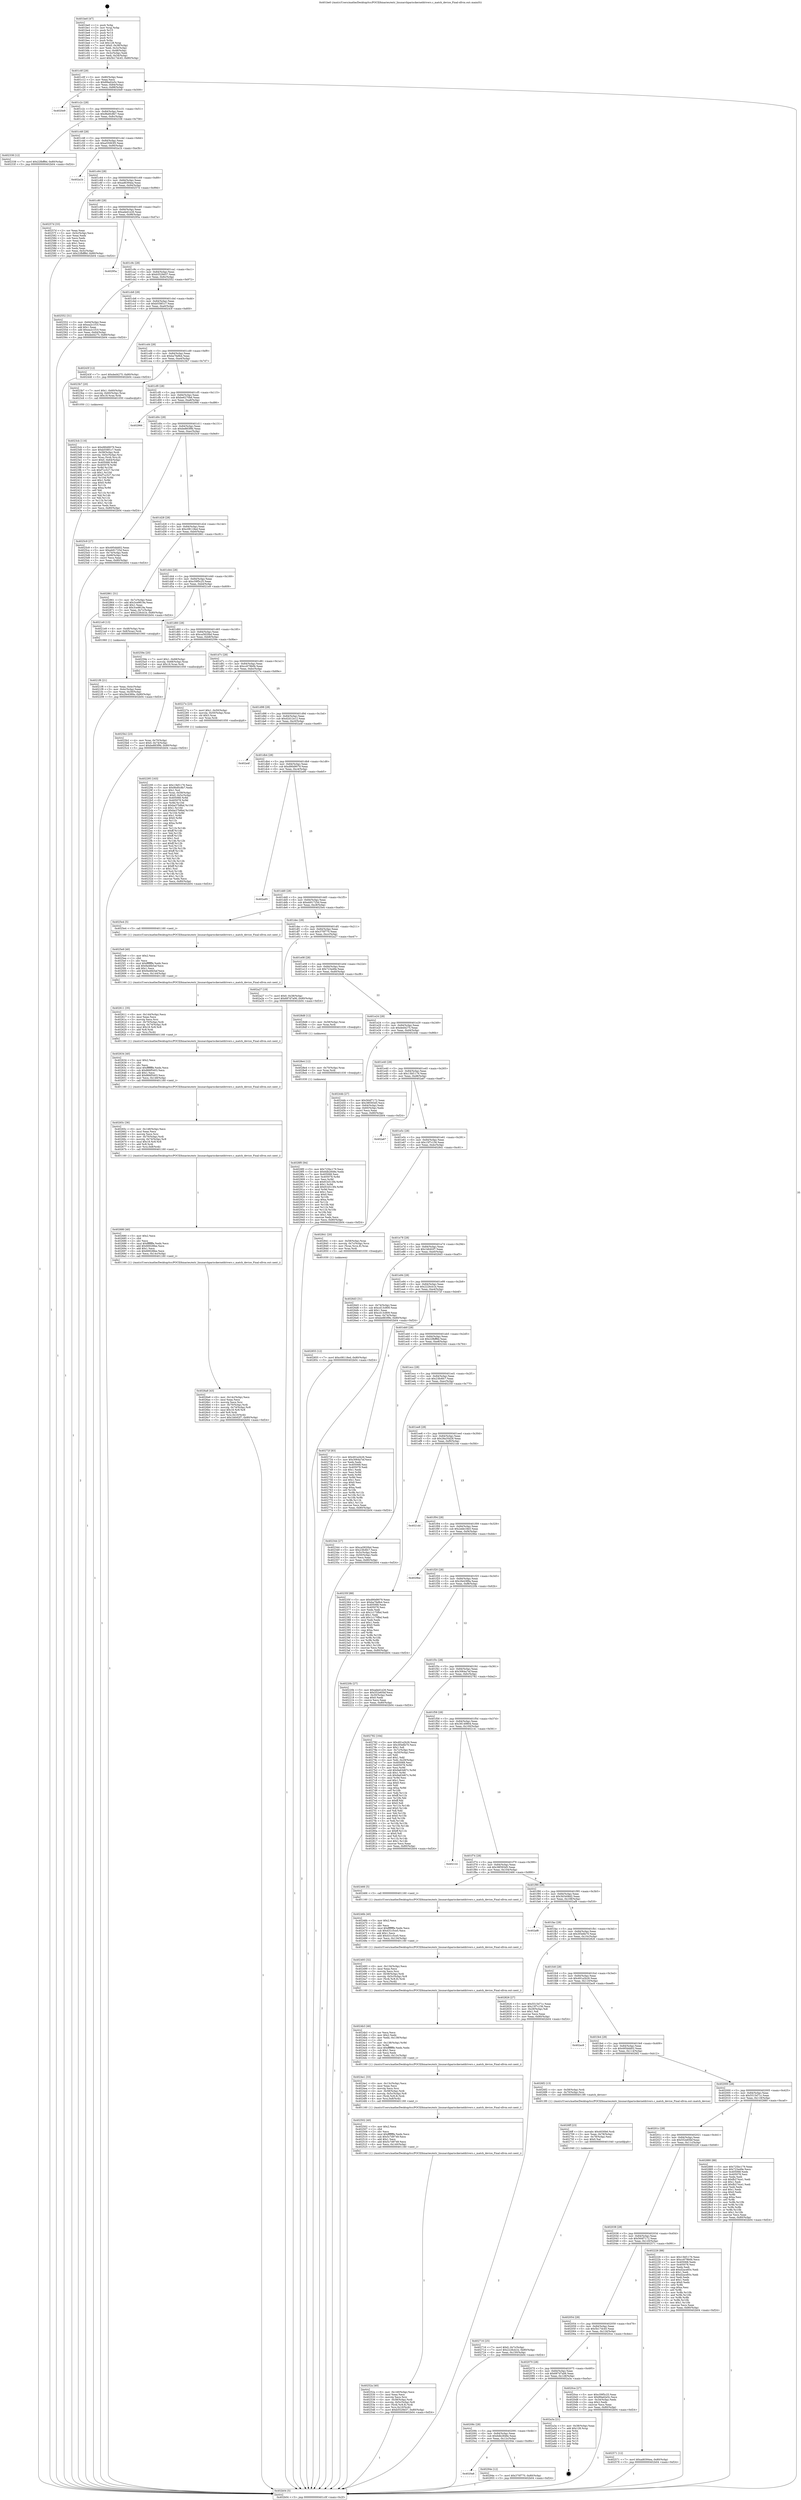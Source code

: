digraph "0x401be0" {
  label = "0x401be0 (/mnt/c/Users/mathe/Desktop/tcc/POCII/binaries/extr_linuxarchparisckerneldrivers.c_match_device_Final-ollvm.out::main(0))"
  labelloc = "t"
  node[shape=record]

  Entry [label="",width=0.3,height=0.3,shape=circle,fillcolor=black,style=filled]
  "0x401c0f" [label="{
     0x401c0f [29]\l
     | [instrs]\l
     &nbsp;&nbsp;0x401c0f \<+3\>: mov -0x80(%rbp),%eax\l
     &nbsp;&nbsp;0x401c12 \<+2\>: mov %eax,%ecx\l
     &nbsp;&nbsp;0x401c14 \<+6\>: sub $0x89ad2e5c,%ecx\l
     &nbsp;&nbsp;0x401c1a \<+6\>: mov %eax,-0x84(%rbp)\l
     &nbsp;&nbsp;0x401c20 \<+6\>: mov %ecx,-0x88(%rbp)\l
     &nbsp;&nbsp;0x401c26 \<+6\>: je 00000000004020e9 \<main+0x509\>\l
  }"]
  "0x4020e9" [label="{
     0x4020e9\l
  }", style=dashed]
  "0x401c2c" [label="{
     0x401c2c [28]\l
     | [instrs]\l
     &nbsp;&nbsp;0x401c2c \<+5\>: jmp 0000000000401c31 \<main+0x51\>\l
     &nbsp;&nbsp;0x401c31 \<+6\>: mov -0x84(%rbp),%eax\l
     &nbsp;&nbsp;0x401c37 \<+5\>: sub $0x9bd0c8b7,%eax\l
     &nbsp;&nbsp;0x401c3c \<+6\>: mov %eax,-0x8c(%rbp)\l
     &nbsp;&nbsp;0x401c42 \<+6\>: je 0000000000402338 \<main+0x758\>\l
  }"]
  Exit [label="",width=0.3,height=0.3,shape=circle,fillcolor=black,style=filled,peripheries=2]
  "0x402338" [label="{
     0x402338 [12]\l
     | [instrs]\l
     &nbsp;&nbsp;0x402338 \<+7\>: movl $0x22fbff8d,-0x80(%rbp)\l
     &nbsp;&nbsp;0x40233f \<+5\>: jmp 0000000000402b04 \<main+0xf24\>\l
  }"]
  "0x401c48" [label="{
     0x401c48 [28]\l
     | [instrs]\l
     &nbsp;&nbsp;0x401c48 \<+5\>: jmp 0000000000401c4d \<main+0x6d\>\l
     &nbsp;&nbsp;0x401c4d \<+6\>: mov -0x84(%rbp),%eax\l
     &nbsp;&nbsp;0x401c53 \<+5\>: sub $0xa55063f3,%eax\l
     &nbsp;&nbsp;0x401c58 \<+6\>: mov %eax,-0x90(%rbp)\l
     &nbsp;&nbsp;0x401c5e \<+6\>: je 0000000000402a1b \<main+0xe3b\>\l
  }"]
  "0x4020a8" [label="{
     0x4020a8\l
  }", style=dashed]
  "0x402a1b" [label="{
     0x402a1b\l
  }", style=dashed]
  "0x401c64" [label="{
     0x401c64 [28]\l
     | [instrs]\l
     &nbsp;&nbsp;0x401c64 \<+5\>: jmp 0000000000401c69 \<main+0x89\>\l
     &nbsp;&nbsp;0x401c69 \<+6\>: mov -0x84(%rbp),%eax\l
     &nbsp;&nbsp;0x401c6f \<+5\>: sub $0xad6394ea,%eax\l
     &nbsp;&nbsp;0x401c74 \<+6\>: mov %eax,-0x94(%rbp)\l
     &nbsp;&nbsp;0x401c7a \<+6\>: je 000000000040257d \<main+0x99d\>\l
  }"]
  "0x40294e" [label="{
     0x40294e [12]\l
     | [instrs]\l
     &nbsp;&nbsp;0x40294e \<+7\>: movl $0x370f770,-0x80(%rbp)\l
     &nbsp;&nbsp;0x402955 \<+5\>: jmp 0000000000402b04 \<main+0xf24\>\l
  }"]
  "0x40257d" [label="{
     0x40257d [33]\l
     | [instrs]\l
     &nbsp;&nbsp;0x40257d \<+2\>: xor %eax,%eax\l
     &nbsp;&nbsp;0x40257f \<+3\>: mov -0x5c(%rbp),%ecx\l
     &nbsp;&nbsp;0x402582 \<+2\>: mov %eax,%edx\l
     &nbsp;&nbsp;0x402584 \<+2\>: sub %ecx,%edx\l
     &nbsp;&nbsp;0x402586 \<+2\>: mov %eax,%ecx\l
     &nbsp;&nbsp;0x402588 \<+3\>: sub $0x1,%ecx\l
     &nbsp;&nbsp;0x40258b \<+2\>: add %ecx,%edx\l
     &nbsp;&nbsp;0x40258d \<+2\>: sub %edx,%eax\l
     &nbsp;&nbsp;0x40258f \<+3\>: mov %eax,-0x5c(%rbp)\l
     &nbsp;&nbsp;0x402592 \<+7\>: movl $0x22fbff8d,-0x80(%rbp)\l
     &nbsp;&nbsp;0x402599 \<+5\>: jmp 0000000000402b04 \<main+0xf24\>\l
  }"]
  "0x401c80" [label="{
     0x401c80 [28]\l
     | [instrs]\l
     &nbsp;&nbsp;0x401c80 \<+5\>: jmp 0000000000401c85 \<main+0xa5\>\l
     &nbsp;&nbsp;0x401c85 \<+6\>: mov -0x84(%rbp),%eax\l
     &nbsp;&nbsp;0x401c8b \<+5\>: sub $0xaded1e26,%eax\l
     &nbsp;&nbsp;0x401c90 \<+6\>: mov %eax,-0x98(%rbp)\l
     &nbsp;&nbsp;0x401c96 \<+6\>: je 000000000040295a \<main+0xd7a\>\l
  }"]
  "0x40208c" [label="{
     0x40208c [28]\l
     | [instrs]\l
     &nbsp;&nbsp;0x40208c \<+5\>: jmp 0000000000402091 \<main+0x4b1\>\l
     &nbsp;&nbsp;0x402091 \<+6\>: mov -0x84(%rbp),%eax\l
     &nbsp;&nbsp;0x402097 \<+5\>: sub $0x6db2848e,%eax\l
     &nbsp;&nbsp;0x40209c \<+6\>: mov %eax,-0x12c(%rbp)\l
     &nbsp;&nbsp;0x4020a2 \<+6\>: je 000000000040294e \<main+0xd6e\>\l
  }"]
  "0x40295a" [label="{
     0x40295a\l
  }", style=dashed]
  "0x401c9c" [label="{
     0x401c9c [28]\l
     | [instrs]\l
     &nbsp;&nbsp;0x401c9c \<+5\>: jmp 0000000000401ca1 \<main+0xc1\>\l
     &nbsp;&nbsp;0x401ca1 \<+6\>: mov -0x84(%rbp),%eax\l
     &nbsp;&nbsp;0x401ca7 \<+5\>: sub $0xb5529d37,%eax\l
     &nbsp;&nbsp;0x401cac \<+6\>: mov %eax,-0x9c(%rbp)\l
     &nbsp;&nbsp;0x401cb2 \<+6\>: je 0000000000402552 \<main+0x972\>\l
  }"]
  "0x402a3a" [label="{
     0x402a3a [21]\l
     | [instrs]\l
     &nbsp;&nbsp;0x402a3a \<+3\>: mov -0x38(%rbp),%eax\l
     &nbsp;&nbsp;0x402a3d \<+7\>: add $0x128,%rsp\l
     &nbsp;&nbsp;0x402a44 \<+1\>: pop %rbx\l
     &nbsp;&nbsp;0x402a45 \<+2\>: pop %r12\l
     &nbsp;&nbsp;0x402a47 \<+2\>: pop %r13\l
     &nbsp;&nbsp;0x402a49 \<+2\>: pop %r14\l
     &nbsp;&nbsp;0x402a4b \<+2\>: pop %r15\l
     &nbsp;&nbsp;0x402a4d \<+1\>: pop %rbp\l
     &nbsp;&nbsp;0x402a4e \<+1\>: ret\l
  }"]
  "0x402552" [label="{
     0x402552 [31]\l
     | [instrs]\l
     &nbsp;&nbsp;0x402552 \<+3\>: mov -0x64(%rbp),%eax\l
     &nbsp;&nbsp;0x402555 \<+5\>: sub $0xea2c1f10,%eax\l
     &nbsp;&nbsp;0x40255a \<+3\>: add $0x1,%eax\l
     &nbsp;&nbsp;0x40255d \<+5\>: add $0xea2c1f10,%eax\l
     &nbsp;&nbsp;0x402562 \<+3\>: mov %eax,-0x64(%rbp)\l
     &nbsp;&nbsp;0x402565 \<+7\>: movl $0xded4275,-0x80(%rbp)\l
     &nbsp;&nbsp;0x40256c \<+5\>: jmp 0000000000402b04 \<main+0xf24\>\l
  }"]
  "0x401cb8" [label="{
     0x401cb8 [28]\l
     | [instrs]\l
     &nbsp;&nbsp;0x401cb8 \<+5\>: jmp 0000000000401cbd \<main+0xdd\>\l
     &nbsp;&nbsp;0x401cbd \<+6\>: mov -0x84(%rbp),%eax\l
     &nbsp;&nbsp;0x401cc3 \<+5\>: sub $0xb558f1c7,%eax\l
     &nbsp;&nbsp;0x401cc8 \<+6\>: mov %eax,-0xa0(%rbp)\l
     &nbsp;&nbsp;0x401cce \<+6\>: je 000000000040243f \<main+0x85f\>\l
  }"]
  "0x4028f0" [label="{
     0x4028f0 [94]\l
     | [instrs]\l
     &nbsp;&nbsp;0x4028f0 \<+5\>: mov $0x725bc179,%ecx\l
     &nbsp;&nbsp;0x4028f5 \<+5\>: mov $0x6db2848e,%edx\l
     &nbsp;&nbsp;0x4028fa \<+7\>: mov 0x405068,%esi\l
     &nbsp;&nbsp;0x402901 \<+8\>: mov 0x405078,%r8d\l
     &nbsp;&nbsp;0x402909 \<+3\>: mov %esi,%r9d\l
     &nbsp;&nbsp;0x40290c \<+7\>: sub $0x91b513f4,%r9d\l
     &nbsp;&nbsp;0x402913 \<+4\>: sub $0x1,%r9d\l
     &nbsp;&nbsp;0x402917 \<+7\>: add $0x91b513f4,%r9d\l
     &nbsp;&nbsp;0x40291e \<+4\>: imul %r9d,%esi\l
     &nbsp;&nbsp;0x402922 \<+3\>: and $0x1,%esi\l
     &nbsp;&nbsp;0x402925 \<+3\>: cmp $0x0,%esi\l
     &nbsp;&nbsp;0x402928 \<+4\>: sete %r10b\l
     &nbsp;&nbsp;0x40292c \<+4\>: cmp $0xa,%r8d\l
     &nbsp;&nbsp;0x402930 \<+4\>: setl %r11b\l
     &nbsp;&nbsp;0x402934 \<+3\>: mov %r10b,%bl\l
     &nbsp;&nbsp;0x402937 \<+3\>: and %r11b,%bl\l
     &nbsp;&nbsp;0x40293a \<+3\>: xor %r11b,%r10b\l
     &nbsp;&nbsp;0x40293d \<+3\>: or %r10b,%bl\l
     &nbsp;&nbsp;0x402940 \<+3\>: test $0x1,%bl\l
     &nbsp;&nbsp;0x402943 \<+3\>: cmovne %edx,%ecx\l
     &nbsp;&nbsp;0x402946 \<+3\>: mov %ecx,-0x80(%rbp)\l
     &nbsp;&nbsp;0x402949 \<+5\>: jmp 0000000000402b04 \<main+0xf24\>\l
  }"]
  "0x40243f" [label="{
     0x40243f [12]\l
     | [instrs]\l
     &nbsp;&nbsp;0x40243f \<+7\>: movl $0xded4275,-0x80(%rbp)\l
     &nbsp;&nbsp;0x402446 \<+5\>: jmp 0000000000402b04 \<main+0xf24\>\l
  }"]
  "0x401cd4" [label="{
     0x401cd4 [28]\l
     | [instrs]\l
     &nbsp;&nbsp;0x401cd4 \<+5\>: jmp 0000000000401cd9 \<main+0xf9\>\l
     &nbsp;&nbsp;0x401cd9 \<+6\>: mov -0x84(%rbp),%eax\l
     &nbsp;&nbsp;0x401cdf \<+5\>: sub $0xba7fa9b4,%eax\l
     &nbsp;&nbsp;0x401ce4 \<+6\>: mov %eax,-0xa4(%rbp)\l
     &nbsp;&nbsp;0x401cea \<+6\>: je 00000000004023b7 \<main+0x7d7\>\l
  }"]
  "0x4028e4" [label="{
     0x4028e4 [12]\l
     | [instrs]\l
     &nbsp;&nbsp;0x4028e4 \<+4\>: mov -0x70(%rbp),%rax\l
     &nbsp;&nbsp;0x4028e8 \<+3\>: mov %rax,%rdi\l
     &nbsp;&nbsp;0x4028eb \<+5\>: call 0000000000401030 \<free@plt\>\l
     | [calls]\l
     &nbsp;&nbsp;0x401030 \{1\} (unknown)\l
  }"]
  "0x4023b7" [label="{
     0x4023b7 [20]\l
     | [instrs]\l
     &nbsp;&nbsp;0x4023b7 \<+7\>: movl $0x1,-0x60(%rbp)\l
     &nbsp;&nbsp;0x4023be \<+4\>: movslq -0x60(%rbp),%rax\l
     &nbsp;&nbsp;0x4023c2 \<+4\>: imul $0x18,%rax,%rdi\l
     &nbsp;&nbsp;0x4023c6 \<+5\>: call 0000000000401050 \<malloc@plt\>\l
     | [calls]\l
     &nbsp;&nbsp;0x401050 \{1\} (unknown)\l
  }"]
  "0x401cf0" [label="{
     0x401cf0 [28]\l
     | [instrs]\l
     &nbsp;&nbsp;0x401cf0 \<+5\>: jmp 0000000000401cf5 \<main+0x115\>\l
     &nbsp;&nbsp;0x401cf5 \<+6\>: mov -0x84(%rbp),%eax\l
     &nbsp;&nbsp;0x401cfb \<+5\>: sub $0xbe6270b6,%eax\l
     &nbsp;&nbsp;0x401d00 \<+6\>: mov %eax,-0xa8(%rbp)\l
     &nbsp;&nbsp;0x401d06 \<+6\>: je 0000000000402966 \<main+0xd86\>\l
  }"]
  "0x402855" [label="{
     0x402855 [12]\l
     | [instrs]\l
     &nbsp;&nbsp;0x402855 \<+7\>: movl $0xc08118ed,-0x80(%rbp)\l
     &nbsp;&nbsp;0x40285c \<+5\>: jmp 0000000000402b04 \<main+0xf24\>\l
  }"]
  "0x402966" [label="{
     0x402966\l
  }", style=dashed]
  "0x401d0c" [label="{
     0x401d0c [28]\l
     | [instrs]\l
     &nbsp;&nbsp;0x401d0c \<+5\>: jmp 0000000000401d11 \<main+0x131\>\l
     &nbsp;&nbsp;0x401d11 \<+6\>: mov -0x84(%rbp),%eax\l
     &nbsp;&nbsp;0x401d17 \<+5\>: sub $0xbe883f9b,%eax\l
     &nbsp;&nbsp;0x401d1c \<+6\>: mov %eax,-0xac(%rbp)\l
     &nbsp;&nbsp;0x401d22 \<+6\>: je 00000000004025c9 \<main+0x9e9\>\l
  }"]
  "0x402716" [label="{
     0x402716 [25]\l
     | [instrs]\l
     &nbsp;&nbsp;0x402716 \<+7\>: movl $0x0,-0x7c(%rbp)\l
     &nbsp;&nbsp;0x40271d \<+7\>: movl $0x2226cb1b,-0x80(%rbp)\l
     &nbsp;&nbsp;0x402724 \<+6\>: mov %eax,-0x150(%rbp)\l
     &nbsp;&nbsp;0x40272a \<+5\>: jmp 0000000000402b04 \<main+0xf24\>\l
  }"]
  "0x4025c9" [label="{
     0x4025c9 [27]\l
     | [instrs]\l
     &nbsp;&nbsp;0x4025c9 \<+5\>: mov $0x495ddd02,%eax\l
     &nbsp;&nbsp;0x4025ce \<+5\>: mov $0xeb91725d,%ecx\l
     &nbsp;&nbsp;0x4025d3 \<+3\>: mov -0x74(%rbp),%edx\l
     &nbsp;&nbsp;0x4025d6 \<+3\>: cmp -0x68(%rbp),%edx\l
     &nbsp;&nbsp;0x4025d9 \<+3\>: cmovl %ecx,%eax\l
     &nbsp;&nbsp;0x4025dc \<+3\>: mov %eax,-0x80(%rbp)\l
     &nbsp;&nbsp;0x4025df \<+5\>: jmp 0000000000402b04 \<main+0xf24\>\l
  }"]
  "0x401d28" [label="{
     0x401d28 [28]\l
     | [instrs]\l
     &nbsp;&nbsp;0x401d28 \<+5\>: jmp 0000000000401d2d \<main+0x14d\>\l
     &nbsp;&nbsp;0x401d2d \<+6\>: mov -0x84(%rbp),%eax\l
     &nbsp;&nbsp;0x401d33 \<+5\>: sub $0xc08118ed,%eax\l
     &nbsp;&nbsp;0x401d38 \<+6\>: mov %eax,-0xb0(%rbp)\l
     &nbsp;&nbsp;0x401d3e \<+6\>: je 0000000000402861 \<main+0xc81\>\l
  }"]
  "0x4026ff" [label="{
     0x4026ff [23]\l
     | [instrs]\l
     &nbsp;&nbsp;0x4026ff \<+10\>: movabs $0x4030b6,%rdi\l
     &nbsp;&nbsp;0x402709 \<+3\>: mov %eax,-0x78(%rbp)\l
     &nbsp;&nbsp;0x40270c \<+3\>: mov -0x78(%rbp),%esi\l
     &nbsp;&nbsp;0x40270f \<+2\>: mov $0x0,%al\l
     &nbsp;&nbsp;0x402711 \<+5\>: call 0000000000401040 \<printf@plt\>\l
     | [calls]\l
     &nbsp;&nbsp;0x401040 \{1\} (unknown)\l
  }"]
  "0x402861" [label="{
     0x402861 [31]\l
     | [instrs]\l
     &nbsp;&nbsp;0x402861 \<+3\>: mov -0x7c(%rbp),%eax\l
     &nbsp;&nbsp;0x402864 \<+5\>: add $0x3ce9819a,%eax\l
     &nbsp;&nbsp;0x402869 \<+3\>: add $0x1,%eax\l
     &nbsp;&nbsp;0x40286c \<+5\>: sub $0x3ce9819a,%eax\l
     &nbsp;&nbsp;0x402871 \<+3\>: mov %eax,-0x7c(%rbp)\l
     &nbsp;&nbsp;0x402874 \<+7\>: movl $0x2226cb1b,-0x80(%rbp)\l
     &nbsp;&nbsp;0x40287b \<+5\>: jmp 0000000000402b04 \<main+0xf24\>\l
  }"]
  "0x401d44" [label="{
     0x401d44 [28]\l
     | [instrs]\l
     &nbsp;&nbsp;0x401d44 \<+5\>: jmp 0000000000401d49 \<main+0x169\>\l
     &nbsp;&nbsp;0x401d49 \<+6\>: mov -0x84(%rbp),%eax\l
     &nbsp;&nbsp;0x401d4f \<+5\>: sub $0xc59f5c25,%eax\l
     &nbsp;&nbsp;0x401d54 \<+6\>: mov %eax,-0xb4(%rbp)\l
     &nbsp;&nbsp;0x401d5a \<+6\>: je 00000000004021e9 \<main+0x609\>\l
  }"]
  "0x4026a8" [label="{
     0x4026a8 [43]\l
     | [instrs]\l
     &nbsp;&nbsp;0x4026a8 \<+6\>: mov -0x14c(%rbp),%ecx\l
     &nbsp;&nbsp;0x4026ae \<+3\>: imul %eax,%ecx\l
     &nbsp;&nbsp;0x4026b1 \<+3\>: movslq %ecx,%rsi\l
     &nbsp;&nbsp;0x4026b4 \<+4\>: mov -0x70(%rbp),%rdi\l
     &nbsp;&nbsp;0x4026b8 \<+4\>: movslq -0x74(%rbp),%r8\l
     &nbsp;&nbsp;0x4026bc \<+4\>: imul $0x18,%r8,%r8\l
     &nbsp;&nbsp;0x4026c0 \<+3\>: add %r8,%rdi\l
     &nbsp;&nbsp;0x4026c3 \<+4\>: mov %rsi,0x10(%rdi)\l
     &nbsp;&nbsp;0x4026c7 \<+7\>: movl $0x1bfc62f7,-0x80(%rbp)\l
     &nbsp;&nbsp;0x4026ce \<+5\>: jmp 0000000000402b04 \<main+0xf24\>\l
  }"]
  "0x4021e9" [label="{
     0x4021e9 [13]\l
     | [instrs]\l
     &nbsp;&nbsp;0x4021e9 \<+4\>: mov -0x48(%rbp),%rax\l
     &nbsp;&nbsp;0x4021ed \<+4\>: mov 0x8(%rax),%rdi\l
     &nbsp;&nbsp;0x4021f1 \<+5\>: call 0000000000401060 \<atoi@plt\>\l
     | [calls]\l
     &nbsp;&nbsp;0x401060 \{1\} (unknown)\l
  }"]
  "0x401d60" [label="{
     0x401d60 [28]\l
     | [instrs]\l
     &nbsp;&nbsp;0x401d60 \<+5\>: jmp 0000000000401d65 \<main+0x185\>\l
     &nbsp;&nbsp;0x401d65 \<+6\>: mov -0x84(%rbp),%eax\l
     &nbsp;&nbsp;0x401d6b \<+5\>: sub $0xca5820bd,%eax\l
     &nbsp;&nbsp;0x401d70 \<+6\>: mov %eax,-0xb8(%rbp)\l
     &nbsp;&nbsp;0x401d76 \<+6\>: je 000000000040259e \<main+0x9be\>\l
  }"]
  "0x402680" [label="{
     0x402680 [40]\l
     | [instrs]\l
     &nbsp;&nbsp;0x402680 \<+5\>: mov $0x2,%ecx\l
     &nbsp;&nbsp;0x402685 \<+1\>: cltd\l
     &nbsp;&nbsp;0x402686 \<+2\>: idiv %ecx\l
     &nbsp;&nbsp;0x402688 \<+6\>: imul $0xfffffffe,%edx,%ecx\l
     &nbsp;&nbsp;0x40268e \<+6\>: add $0x66928fee,%ecx\l
     &nbsp;&nbsp;0x402694 \<+3\>: add $0x1,%ecx\l
     &nbsp;&nbsp;0x402697 \<+6\>: sub $0x66928fee,%ecx\l
     &nbsp;&nbsp;0x40269d \<+6\>: mov %ecx,-0x14c(%rbp)\l
     &nbsp;&nbsp;0x4026a3 \<+5\>: call 0000000000401160 \<next_i\>\l
     | [calls]\l
     &nbsp;&nbsp;0x401160 \{1\} (/mnt/c/Users/mathe/Desktop/tcc/POCII/binaries/extr_linuxarchparisckerneldrivers.c_match_device_Final-ollvm.out::next_i)\l
  }"]
  "0x40259e" [label="{
     0x40259e [20]\l
     | [instrs]\l
     &nbsp;&nbsp;0x40259e \<+7\>: movl $0x1,-0x68(%rbp)\l
     &nbsp;&nbsp;0x4025a5 \<+4\>: movslq -0x68(%rbp),%rax\l
     &nbsp;&nbsp;0x4025a9 \<+4\>: imul $0x18,%rax,%rdi\l
     &nbsp;&nbsp;0x4025ad \<+5\>: call 0000000000401050 \<malloc@plt\>\l
     | [calls]\l
     &nbsp;&nbsp;0x401050 \{1\} (unknown)\l
  }"]
  "0x401d7c" [label="{
     0x401d7c [28]\l
     | [instrs]\l
     &nbsp;&nbsp;0x401d7c \<+5\>: jmp 0000000000401d81 \<main+0x1a1\>\l
     &nbsp;&nbsp;0x401d81 \<+6\>: mov -0x84(%rbp),%eax\l
     &nbsp;&nbsp;0x401d87 \<+5\>: sub $0xcc679b0b,%eax\l
     &nbsp;&nbsp;0x401d8c \<+6\>: mov %eax,-0xbc(%rbp)\l
     &nbsp;&nbsp;0x401d92 \<+6\>: je 000000000040227e \<main+0x69e\>\l
  }"]
  "0x40265c" [label="{
     0x40265c [36]\l
     | [instrs]\l
     &nbsp;&nbsp;0x40265c \<+6\>: mov -0x148(%rbp),%ecx\l
     &nbsp;&nbsp;0x402662 \<+3\>: imul %eax,%ecx\l
     &nbsp;&nbsp;0x402665 \<+3\>: movslq %ecx,%rsi\l
     &nbsp;&nbsp;0x402668 \<+4\>: mov -0x70(%rbp),%rdi\l
     &nbsp;&nbsp;0x40266c \<+4\>: movslq -0x74(%rbp),%r8\l
     &nbsp;&nbsp;0x402670 \<+4\>: imul $0x18,%r8,%r8\l
     &nbsp;&nbsp;0x402674 \<+3\>: add %r8,%rdi\l
     &nbsp;&nbsp;0x402677 \<+4\>: mov %rsi,0x8(%rdi)\l
     &nbsp;&nbsp;0x40267b \<+5\>: call 0000000000401160 \<next_i\>\l
     | [calls]\l
     &nbsp;&nbsp;0x401160 \{1\} (/mnt/c/Users/mathe/Desktop/tcc/POCII/binaries/extr_linuxarchparisckerneldrivers.c_match_device_Final-ollvm.out::next_i)\l
  }"]
  "0x40227e" [label="{
     0x40227e [23]\l
     | [instrs]\l
     &nbsp;&nbsp;0x40227e \<+7\>: movl $0x1,-0x50(%rbp)\l
     &nbsp;&nbsp;0x402285 \<+4\>: movslq -0x50(%rbp),%rax\l
     &nbsp;&nbsp;0x402289 \<+4\>: shl $0x3,%rax\l
     &nbsp;&nbsp;0x40228d \<+3\>: mov %rax,%rdi\l
     &nbsp;&nbsp;0x402290 \<+5\>: call 0000000000401050 \<malloc@plt\>\l
     | [calls]\l
     &nbsp;&nbsp;0x401050 \{1\} (unknown)\l
  }"]
  "0x401d98" [label="{
     0x401d98 [28]\l
     | [instrs]\l
     &nbsp;&nbsp;0x401d98 \<+5\>: jmp 0000000000401d9d \<main+0x1bd\>\l
     &nbsp;&nbsp;0x401d9d \<+6\>: mov -0x84(%rbp),%eax\l
     &nbsp;&nbsp;0x401da3 \<+5\>: sub $0xd2d12e12,%eax\l
     &nbsp;&nbsp;0x401da8 \<+6\>: mov %eax,-0xc0(%rbp)\l
     &nbsp;&nbsp;0x401dae \<+6\>: je 0000000000402a4f \<main+0xe6f\>\l
  }"]
  "0x402634" [label="{
     0x402634 [40]\l
     | [instrs]\l
     &nbsp;&nbsp;0x402634 \<+5\>: mov $0x2,%ecx\l
     &nbsp;&nbsp;0x402639 \<+1\>: cltd\l
     &nbsp;&nbsp;0x40263a \<+2\>: idiv %ecx\l
     &nbsp;&nbsp;0x40263c \<+6\>: imul $0xfffffffe,%edx,%ecx\l
     &nbsp;&nbsp;0x402642 \<+6\>: sub $0x866f5403,%ecx\l
     &nbsp;&nbsp;0x402648 \<+3\>: add $0x1,%ecx\l
     &nbsp;&nbsp;0x40264b \<+6\>: add $0x866f5403,%ecx\l
     &nbsp;&nbsp;0x402651 \<+6\>: mov %ecx,-0x148(%rbp)\l
     &nbsp;&nbsp;0x402657 \<+5\>: call 0000000000401160 \<next_i\>\l
     | [calls]\l
     &nbsp;&nbsp;0x401160 \{1\} (/mnt/c/Users/mathe/Desktop/tcc/POCII/binaries/extr_linuxarchparisckerneldrivers.c_match_device_Final-ollvm.out::next_i)\l
  }"]
  "0x402a4f" [label="{
     0x402a4f\l
  }", style=dashed]
  "0x401db4" [label="{
     0x401db4 [28]\l
     | [instrs]\l
     &nbsp;&nbsp;0x401db4 \<+5\>: jmp 0000000000401db9 \<main+0x1d9\>\l
     &nbsp;&nbsp;0x401db9 \<+6\>: mov -0x84(%rbp),%eax\l
     &nbsp;&nbsp;0x401dbf \<+5\>: sub $0xd90d9079,%eax\l
     &nbsp;&nbsp;0x401dc4 \<+6\>: mov %eax,-0xc4(%rbp)\l
     &nbsp;&nbsp;0x401dca \<+6\>: je 0000000000402a95 \<main+0xeb5\>\l
  }"]
  "0x402611" [label="{
     0x402611 [35]\l
     | [instrs]\l
     &nbsp;&nbsp;0x402611 \<+6\>: mov -0x144(%rbp),%ecx\l
     &nbsp;&nbsp;0x402617 \<+3\>: imul %eax,%ecx\l
     &nbsp;&nbsp;0x40261a \<+3\>: movslq %ecx,%rsi\l
     &nbsp;&nbsp;0x40261d \<+4\>: mov -0x70(%rbp),%rdi\l
     &nbsp;&nbsp;0x402621 \<+4\>: movslq -0x74(%rbp),%r8\l
     &nbsp;&nbsp;0x402625 \<+4\>: imul $0x18,%r8,%r8\l
     &nbsp;&nbsp;0x402629 \<+3\>: add %r8,%rdi\l
     &nbsp;&nbsp;0x40262c \<+3\>: mov %rsi,(%rdi)\l
     &nbsp;&nbsp;0x40262f \<+5\>: call 0000000000401160 \<next_i\>\l
     | [calls]\l
     &nbsp;&nbsp;0x401160 \{1\} (/mnt/c/Users/mathe/Desktop/tcc/POCII/binaries/extr_linuxarchparisckerneldrivers.c_match_device_Final-ollvm.out::next_i)\l
  }"]
  "0x402a95" [label="{
     0x402a95\l
  }", style=dashed]
  "0x401dd0" [label="{
     0x401dd0 [28]\l
     | [instrs]\l
     &nbsp;&nbsp;0x401dd0 \<+5\>: jmp 0000000000401dd5 \<main+0x1f5\>\l
     &nbsp;&nbsp;0x401dd5 \<+6\>: mov -0x84(%rbp),%eax\l
     &nbsp;&nbsp;0x401ddb \<+5\>: sub $0xeb91725d,%eax\l
     &nbsp;&nbsp;0x401de0 \<+6\>: mov %eax,-0xc8(%rbp)\l
     &nbsp;&nbsp;0x401de6 \<+6\>: je 00000000004025e4 \<main+0xa04\>\l
  }"]
  "0x4025e9" [label="{
     0x4025e9 [40]\l
     | [instrs]\l
     &nbsp;&nbsp;0x4025e9 \<+5\>: mov $0x2,%ecx\l
     &nbsp;&nbsp;0x4025ee \<+1\>: cltd\l
     &nbsp;&nbsp;0x4025ef \<+2\>: idiv %ecx\l
     &nbsp;&nbsp;0x4025f1 \<+6\>: imul $0xfffffffe,%edx,%ecx\l
     &nbsp;&nbsp;0x4025f7 \<+6\>: sub $0x9a46b5af,%ecx\l
     &nbsp;&nbsp;0x4025fd \<+3\>: add $0x1,%ecx\l
     &nbsp;&nbsp;0x402600 \<+6\>: add $0x9a46b5af,%ecx\l
     &nbsp;&nbsp;0x402606 \<+6\>: mov %ecx,-0x144(%rbp)\l
     &nbsp;&nbsp;0x40260c \<+5\>: call 0000000000401160 \<next_i\>\l
     | [calls]\l
     &nbsp;&nbsp;0x401160 \{1\} (/mnt/c/Users/mathe/Desktop/tcc/POCII/binaries/extr_linuxarchparisckerneldrivers.c_match_device_Final-ollvm.out::next_i)\l
  }"]
  "0x4025e4" [label="{
     0x4025e4 [5]\l
     | [instrs]\l
     &nbsp;&nbsp;0x4025e4 \<+5\>: call 0000000000401160 \<next_i\>\l
     | [calls]\l
     &nbsp;&nbsp;0x401160 \{1\} (/mnt/c/Users/mathe/Desktop/tcc/POCII/binaries/extr_linuxarchparisckerneldrivers.c_match_device_Final-ollvm.out::next_i)\l
  }"]
  "0x401dec" [label="{
     0x401dec [28]\l
     | [instrs]\l
     &nbsp;&nbsp;0x401dec \<+5\>: jmp 0000000000401df1 \<main+0x211\>\l
     &nbsp;&nbsp;0x401df1 \<+6\>: mov -0x84(%rbp),%eax\l
     &nbsp;&nbsp;0x401df7 \<+5\>: sub $0x370f770,%eax\l
     &nbsp;&nbsp;0x401dfc \<+6\>: mov %eax,-0xcc(%rbp)\l
     &nbsp;&nbsp;0x401e02 \<+6\>: je 0000000000402a27 \<main+0xe47\>\l
  }"]
  "0x4025b2" [label="{
     0x4025b2 [23]\l
     | [instrs]\l
     &nbsp;&nbsp;0x4025b2 \<+4\>: mov %rax,-0x70(%rbp)\l
     &nbsp;&nbsp;0x4025b6 \<+7\>: movl $0x0,-0x74(%rbp)\l
     &nbsp;&nbsp;0x4025bd \<+7\>: movl $0xbe883f9b,-0x80(%rbp)\l
     &nbsp;&nbsp;0x4025c4 \<+5\>: jmp 0000000000402b04 \<main+0xf24\>\l
  }"]
  "0x402a27" [label="{
     0x402a27 [19]\l
     | [instrs]\l
     &nbsp;&nbsp;0x402a27 \<+7\>: movl $0x0,-0x38(%rbp)\l
     &nbsp;&nbsp;0x402a2e \<+7\>: movl $0x687d7a06,-0x80(%rbp)\l
     &nbsp;&nbsp;0x402a35 \<+5\>: jmp 0000000000402b04 \<main+0xf24\>\l
  }"]
  "0x401e08" [label="{
     0x401e08 [28]\l
     | [instrs]\l
     &nbsp;&nbsp;0x401e08 \<+5\>: jmp 0000000000401e0d \<main+0x22d\>\l
     &nbsp;&nbsp;0x401e0d \<+6\>: mov -0x84(%rbp),%eax\l
     &nbsp;&nbsp;0x401e13 \<+5\>: sub $0x723a49e,%eax\l
     &nbsp;&nbsp;0x401e18 \<+6\>: mov %eax,-0xd0(%rbp)\l
     &nbsp;&nbsp;0x401e1e \<+6\>: je 00000000004028d8 \<main+0xcf8\>\l
  }"]
  "0x40252a" [label="{
     0x40252a [40]\l
     | [instrs]\l
     &nbsp;&nbsp;0x40252a \<+6\>: mov -0x140(%rbp),%ecx\l
     &nbsp;&nbsp;0x402530 \<+3\>: imul %eax,%ecx\l
     &nbsp;&nbsp;0x402533 \<+3\>: movslq %ecx,%rsi\l
     &nbsp;&nbsp;0x402536 \<+4\>: mov -0x58(%rbp),%rdi\l
     &nbsp;&nbsp;0x40253a \<+4\>: movslq -0x5c(%rbp),%r8\l
     &nbsp;&nbsp;0x40253e \<+4\>: mov (%rdi,%r8,8),%rdi\l
     &nbsp;&nbsp;0x402542 \<+4\>: mov %rsi,0x10(%rdi)\l
     &nbsp;&nbsp;0x402546 \<+7\>: movl $0xb5529d37,-0x80(%rbp)\l
     &nbsp;&nbsp;0x40254d \<+5\>: jmp 0000000000402b04 \<main+0xf24\>\l
  }"]
  "0x4028d8" [label="{
     0x4028d8 [12]\l
     | [instrs]\l
     &nbsp;&nbsp;0x4028d8 \<+4\>: mov -0x58(%rbp),%rax\l
     &nbsp;&nbsp;0x4028dc \<+3\>: mov %rax,%rdi\l
     &nbsp;&nbsp;0x4028df \<+5\>: call 0000000000401030 \<free@plt\>\l
     | [calls]\l
     &nbsp;&nbsp;0x401030 \{1\} (unknown)\l
  }"]
  "0x401e24" [label="{
     0x401e24 [28]\l
     | [instrs]\l
     &nbsp;&nbsp;0x401e24 \<+5\>: jmp 0000000000401e29 \<main+0x249\>\l
     &nbsp;&nbsp;0x401e29 \<+6\>: mov -0x84(%rbp),%eax\l
     &nbsp;&nbsp;0x401e2f \<+5\>: sub $0xded4275,%eax\l
     &nbsp;&nbsp;0x401e34 \<+6\>: mov %eax,-0xd4(%rbp)\l
     &nbsp;&nbsp;0x401e3a \<+6\>: je 000000000040244b \<main+0x86b\>\l
  }"]
  "0x402502" [label="{
     0x402502 [40]\l
     | [instrs]\l
     &nbsp;&nbsp;0x402502 \<+5\>: mov $0x2,%ecx\l
     &nbsp;&nbsp;0x402507 \<+1\>: cltd\l
     &nbsp;&nbsp;0x402508 \<+2\>: idiv %ecx\l
     &nbsp;&nbsp;0x40250a \<+6\>: imul $0xfffffffe,%edx,%ecx\l
     &nbsp;&nbsp;0x402510 \<+6\>: sub $0x5c7d9749,%ecx\l
     &nbsp;&nbsp;0x402516 \<+3\>: add $0x1,%ecx\l
     &nbsp;&nbsp;0x402519 \<+6\>: add $0x5c7d9749,%ecx\l
     &nbsp;&nbsp;0x40251f \<+6\>: mov %ecx,-0x140(%rbp)\l
     &nbsp;&nbsp;0x402525 \<+5\>: call 0000000000401160 \<next_i\>\l
     | [calls]\l
     &nbsp;&nbsp;0x401160 \{1\} (/mnt/c/Users/mathe/Desktop/tcc/POCII/binaries/extr_linuxarchparisckerneldrivers.c_match_device_Final-ollvm.out::next_i)\l
  }"]
  "0x40244b" [label="{
     0x40244b [27]\l
     | [instrs]\l
     &nbsp;&nbsp;0x40244b \<+5\>: mov $0x564f7172,%eax\l
     &nbsp;&nbsp;0x402450 \<+5\>: mov $0x38f393d5,%ecx\l
     &nbsp;&nbsp;0x402455 \<+3\>: mov -0x64(%rbp),%edx\l
     &nbsp;&nbsp;0x402458 \<+3\>: cmp -0x60(%rbp),%edx\l
     &nbsp;&nbsp;0x40245b \<+3\>: cmovl %ecx,%eax\l
     &nbsp;&nbsp;0x40245e \<+3\>: mov %eax,-0x80(%rbp)\l
     &nbsp;&nbsp;0x402461 \<+5\>: jmp 0000000000402b04 \<main+0xf24\>\l
  }"]
  "0x401e40" [label="{
     0x401e40 [28]\l
     | [instrs]\l
     &nbsp;&nbsp;0x401e40 \<+5\>: jmp 0000000000401e45 \<main+0x265\>\l
     &nbsp;&nbsp;0x401e45 \<+6\>: mov -0x84(%rbp),%eax\l
     &nbsp;&nbsp;0x401e4b \<+5\>: sub $0x13bf1176,%eax\l
     &nbsp;&nbsp;0x401e50 \<+6\>: mov %eax,-0xd8(%rbp)\l
     &nbsp;&nbsp;0x401e56 \<+6\>: je 0000000000402a67 \<main+0xe87\>\l
  }"]
  "0x4024e1" [label="{
     0x4024e1 [33]\l
     | [instrs]\l
     &nbsp;&nbsp;0x4024e1 \<+6\>: mov -0x13c(%rbp),%ecx\l
     &nbsp;&nbsp;0x4024e7 \<+3\>: imul %eax,%ecx\l
     &nbsp;&nbsp;0x4024ea \<+3\>: movslq %ecx,%rsi\l
     &nbsp;&nbsp;0x4024ed \<+4\>: mov -0x58(%rbp),%rdi\l
     &nbsp;&nbsp;0x4024f1 \<+4\>: movslq -0x5c(%rbp),%r8\l
     &nbsp;&nbsp;0x4024f5 \<+4\>: mov (%rdi,%r8,8),%rdi\l
     &nbsp;&nbsp;0x4024f9 \<+4\>: mov %rsi,0x8(%rdi)\l
     &nbsp;&nbsp;0x4024fd \<+5\>: call 0000000000401160 \<next_i\>\l
     | [calls]\l
     &nbsp;&nbsp;0x401160 \{1\} (/mnt/c/Users/mathe/Desktop/tcc/POCII/binaries/extr_linuxarchparisckerneldrivers.c_match_device_Final-ollvm.out::next_i)\l
  }"]
  "0x402a67" [label="{
     0x402a67\l
  }", style=dashed]
  "0x401e5c" [label="{
     0x401e5c [28]\l
     | [instrs]\l
     &nbsp;&nbsp;0x401e5c \<+5\>: jmp 0000000000401e61 \<main+0x281\>\l
     &nbsp;&nbsp;0x401e61 \<+6\>: mov -0x84(%rbp),%eax\l
     &nbsp;&nbsp;0x401e67 \<+5\>: sub $0x15f7c156,%eax\l
     &nbsp;&nbsp;0x401e6c \<+6\>: mov %eax,-0xdc(%rbp)\l
     &nbsp;&nbsp;0x401e72 \<+6\>: je 0000000000402841 \<main+0xc61\>\l
  }"]
  "0x4024b3" [label="{
     0x4024b3 [46]\l
     | [instrs]\l
     &nbsp;&nbsp;0x4024b3 \<+2\>: xor %ecx,%ecx\l
     &nbsp;&nbsp;0x4024b5 \<+5\>: mov $0x2,%edx\l
     &nbsp;&nbsp;0x4024ba \<+6\>: mov %edx,-0x138(%rbp)\l
     &nbsp;&nbsp;0x4024c0 \<+1\>: cltd\l
     &nbsp;&nbsp;0x4024c1 \<+7\>: mov -0x138(%rbp),%r9d\l
     &nbsp;&nbsp;0x4024c8 \<+3\>: idiv %r9d\l
     &nbsp;&nbsp;0x4024cb \<+6\>: imul $0xfffffffe,%edx,%edx\l
     &nbsp;&nbsp;0x4024d1 \<+3\>: sub $0x1,%ecx\l
     &nbsp;&nbsp;0x4024d4 \<+2\>: sub %ecx,%edx\l
     &nbsp;&nbsp;0x4024d6 \<+6\>: mov %edx,-0x13c(%rbp)\l
     &nbsp;&nbsp;0x4024dc \<+5\>: call 0000000000401160 \<next_i\>\l
     | [calls]\l
     &nbsp;&nbsp;0x401160 \{1\} (/mnt/c/Users/mathe/Desktop/tcc/POCII/binaries/extr_linuxarchparisckerneldrivers.c_match_device_Final-ollvm.out::next_i)\l
  }"]
  "0x402841" [label="{
     0x402841 [20]\l
     | [instrs]\l
     &nbsp;&nbsp;0x402841 \<+4\>: mov -0x58(%rbp),%rax\l
     &nbsp;&nbsp;0x402845 \<+4\>: movslq -0x7c(%rbp),%rcx\l
     &nbsp;&nbsp;0x402849 \<+4\>: mov (%rax,%rcx,8),%rax\l
     &nbsp;&nbsp;0x40284d \<+3\>: mov %rax,%rdi\l
     &nbsp;&nbsp;0x402850 \<+5\>: call 0000000000401030 \<free@plt\>\l
     | [calls]\l
     &nbsp;&nbsp;0x401030 \{1\} (unknown)\l
  }"]
  "0x401e78" [label="{
     0x401e78 [28]\l
     | [instrs]\l
     &nbsp;&nbsp;0x401e78 \<+5\>: jmp 0000000000401e7d \<main+0x29d\>\l
     &nbsp;&nbsp;0x401e7d \<+6\>: mov -0x84(%rbp),%eax\l
     &nbsp;&nbsp;0x401e83 \<+5\>: sub $0x1bfc62f7,%eax\l
     &nbsp;&nbsp;0x401e88 \<+6\>: mov %eax,-0xe0(%rbp)\l
     &nbsp;&nbsp;0x401e8e \<+6\>: je 00000000004026d3 \<main+0xaf3\>\l
  }"]
  "0x402493" [label="{
     0x402493 [32]\l
     | [instrs]\l
     &nbsp;&nbsp;0x402493 \<+6\>: mov -0x134(%rbp),%ecx\l
     &nbsp;&nbsp;0x402499 \<+3\>: imul %eax,%ecx\l
     &nbsp;&nbsp;0x40249c \<+3\>: movslq %ecx,%rsi\l
     &nbsp;&nbsp;0x40249f \<+4\>: mov -0x58(%rbp),%rdi\l
     &nbsp;&nbsp;0x4024a3 \<+4\>: movslq -0x5c(%rbp),%r8\l
     &nbsp;&nbsp;0x4024a7 \<+4\>: mov (%rdi,%r8,8),%rdi\l
     &nbsp;&nbsp;0x4024ab \<+3\>: mov %rsi,(%rdi)\l
     &nbsp;&nbsp;0x4024ae \<+5\>: call 0000000000401160 \<next_i\>\l
     | [calls]\l
     &nbsp;&nbsp;0x401160 \{1\} (/mnt/c/Users/mathe/Desktop/tcc/POCII/binaries/extr_linuxarchparisckerneldrivers.c_match_device_Final-ollvm.out::next_i)\l
  }"]
  "0x4026d3" [label="{
     0x4026d3 [31]\l
     | [instrs]\l
     &nbsp;&nbsp;0x4026d3 \<+3\>: mov -0x74(%rbp),%eax\l
     &nbsp;&nbsp;0x4026d6 \<+5\>: sub $0xcd13c809,%eax\l
     &nbsp;&nbsp;0x4026db \<+3\>: add $0x1,%eax\l
     &nbsp;&nbsp;0x4026de \<+5\>: add $0xcd13c809,%eax\l
     &nbsp;&nbsp;0x4026e3 \<+3\>: mov %eax,-0x74(%rbp)\l
     &nbsp;&nbsp;0x4026e6 \<+7\>: movl $0xbe883f9b,-0x80(%rbp)\l
     &nbsp;&nbsp;0x4026ed \<+5\>: jmp 0000000000402b04 \<main+0xf24\>\l
  }"]
  "0x401e94" [label="{
     0x401e94 [28]\l
     | [instrs]\l
     &nbsp;&nbsp;0x401e94 \<+5\>: jmp 0000000000401e99 \<main+0x2b9\>\l
     &nbsp;&nbsp;0x401e99 \<+6\>: mov -0x84(%rbp),%eax\l
     &nbsp;&nbsp;0x401e9f \<+5\>: sub $0x2226cb1b,%eax\l
     &nbsp;&nbsp;0x401ea4 \<+6\>: mov %eax,-0xe4(%rbp)\l
     &nbsp;&nbsp;0x401eaa \<+6\>: je 000000000040272f \<main+0xb4f\>\l
  }"]
  "0x40246b" [label="{
     0x40246b [40]\l
     | [instrs]\l
     &nbsp;&nbsp;0x40246b \<+5\>: mov $0x2,%ecx\l
     &nbsp;&nbsp;0x402470 \<+1\>: cltd\l
     &nbsp;&nbsp;0x402471 \<+2\>: idiv %ecx\l
     &nbsp;&nbsp;0x402473 \<+6\>: imul $0xfffffffe,%edx,%ecx\l
     &nbsp;&nbsp;0x402479 \<+6\>: sub $0x431c5ce5,%ecx\l
     &nbsp;&nbsp;0x40247f \<+3\>: add $0x1,%ecx\l
     &nbsp;&nbsp;0x402482 \<+6\>: add $0x431c5ce5,%ecx\l
     &nbsp;&nbsp;0x402488 \<+6\>: mov %ecx,-0x134(%rbp)\l
     &nbsp;&nbsp;0x40248e \<+5\>: call 0000000000401160 \<next_i\>\l
     | [calls]\l
     &nbsp;&nbsp;0x401160 \{1\} (/mnt/c/Users/mathe/Desktop/tcc/POCII/binaries/extr_linuxarchparisckerneldrivers.c_match_device_Final-ollvm.out::next_i)\l
  }"]
  "0x40272f" [label="{
     0x40272f [83]\l
     | [instrs]\l
     &nbsp;&nbsp;0x40272f \<+5\>: mov $0x491a2b26,%eax\l
     &nbsp;&nbsp;0x402734 \<+5\>: mov $0x3064a7ef,%ecx\l
     &nbsp;&nbsp;0x402739 \<+2\>: xor %edx,%edx\l
     &nbsp;&nbsp;0x40273b \<+7\>: mov 0x405068,%esi\l
     &nbsp;&nbsp;0x402742 \<+7\>: mov 0x405078,%edi\l
     &nbsp;&nbsp;0x402749 \<+3\>: sub $0x1,%edx\l
     &nbsp;&nbsp;0x40274c \<+3\>: mov %esi,%r8d\l
     &nbsp;&nbsp;0x40274f \<+3\>: add %edx,%r8d\l
     &nbsp;&nbsp;0x402752 \<+4\>: imul %r8d,%esi\l
     &nbsp;&nbsp;0x402756 \<+3\>: and $0x1,%esi\l
     &nbsp;&nbsp;0x402759 \<+3\>: cmp $0x0,%esi\l
     &nbsp;&nbsp;0x40275c \<+4\>: sete %r9b\l
     &nbsp;&nbsp;0x402760 \<+3\>: cmp $0xa,%edi\l
     &nbsp;&nbsp;0x402763 \<+4\>: setl %r10b\l
     &nbsp;&nbsp;0x402767 \<+3\>: mov %r9b,%r11b\l
     &nbsp;&nbsp;0x40276a \<+3\>: and %r10b,%r11b\l
     &nbsp;&nbsp;0x40276d \<+3\>: xor %r10b,%r9b\l
     &nbsp;&nbsp;0x402770 \<+3\>: or %r9b,%r11b\l
     &nbsp;&nbsp;0x402773 \<+4\>: test $0x1,%r11b\l
     &nbsp;&nbsp;0x402777 \<+3\>: cmovne %ecx,%eax\l
     &nbsp;&nbsp;0x40277a \<+3\>: mov %eax,-0x80(%rbp)\l
     &nbsp;&nbsp;0x40277d \<+5\>: jmp 0000000000402b04 \<main+0xf24\>\l
  }"]
  "0x401eb0" [label="{
     0x401eb0 [28]\l
     | [instrs]\l
     &nbsp;&nbsp;0x401eb0 \<+5\>: jmp 0000000000401eb5 \<main+0x2d5\>\l
     &nbsp;&nbsp;0x401eb5 \<+6\>: mov -0x84(%rbp),%eax\l
     &nbsp;&nbsp;0x401ebb \<+5\>: sub $0x22fbff8d,%eax\l
     &nbsp;&nbsp;0x401ec0 \<+6\>: mov %eax,-0xe8(%rbp)\l
     &nbsp;&nbsp;0x401ec6 \<+6\>: je 0000000000402344 \<main+0x764\>\l
  }"]
  "0x4023cb" [label="{
     0x4023cb [116]\l
     | [instrs]\l
     &nbsp;&nbsp;0x4023cb \<+5\>: mov $0xd90d9079,%ecx\l
     &nbsp;&nbsp;0x4023d0 \<+5\>: mov $0xb558f1c7,%edx\l
     &nbsp;&nbsp;0x4023d5 \<+4\>: mov -0x58(%rbp),%rdi\l
     &nbsp;&nbsp;0x4023d9 \<+4\>: movslq -0x5c(%rbp),%rsi\l
     &nbsp;&nbsp;0x4023dd \<+4\>: mov %rax,(%rdi,%rsi,8)\l
     &nbsp;&nbsp;0x4023e1 \<+7\>: movl $0x0,-0x64(%rbp)\l
     &nbsp;&nbsp;0x4023e8 \<+8\>: mov 0x405068,%r8d\l
     &nbsp;&nbsp;0x4023f0 \<+8\>: mov 0x405078,%r9d\l
     &nbsp;&nbsp;0x4023f8 \<+3\>: mov %r8d,%r10d\l
     &nbsp;&nbsp;0x4023fb \<+7\>: sub $0xf7cc527,%r10d\l
     &nbsp;&nbsp;0x402402 \<+4\>: sub $0x1,%r10d\l
     &nbsp;&nbsp;0x402406 \<+7\>: add $0xf7cc527,%r10d\l
     &nbsp;&nbsp;0x40240d \<+4\>: imul %r10d,%r8d\l
     &nbsp;&nbsp;0x402411 \<+4\>: and $0x1,%r8d\l
     &nbsp;&nbsp;0x402415 \<+4\>: cmp $0x0,%r8d\l
     &nbsp;&nbsp;0x402419 \<+4\>: sete %r11b\l
     &nbsp;&nbsp;0x40241d \<+4\>: cmp $0xa,%r9d\l
     &nbsp;&nbsp;0x402421 \<+3\>: setl %bl\l
     &nbsp;&nbsp;0x402424 \<+3\>: mov %r11b,%r14b\l
     &nbsp;&nbsp;0x402427 \<+3\>: and %bl,%r14b\l
     &nbsp;&nbsp;0x40242a \<+3\>: xor %bl,%r11b\l
     &nbsp;&nbsp;0x40242d \<+3\>: or %r11b,%r14b\l
     &nbsp;&nbsp;0x402430 \<+4\>: test $0x1,%r14b\l
     &nbsp;&nbsp;0x402434 \<+3\>: cmovne %edx,%ecx\l
     &nbsp;&nbsp;0x402437 \<+3\>: mov %ecx,-0x80(%rbp)\l
     &nbsp;&nbsp;0x40243a \<+5\>: jmp 0000000000402b04 \<main+0xf24\>\l
  }"]
  "0x402344" [label="{
     0x402344 [27]\l
     | [instrs]\l
     &nbsp;&nbsp;0x402344 \<+5\>: mov $0xca5820bd,%eax\l
     &nbsp;&nbsp;0x402349 \<+5\>: mov $0x23fc6fc7,%ecx\l
     &nbsp;&nbsp;0x40234e \<+3\>: mov -0x5c(%rbp),%edx\l
     &nbsp;&nbsp;0x402351 \<+3\>: cmp -0x50(%rbp),%edx\l
     &nbsp;&nbsp;0x402354 \<+3\>: cmovl %ecx,%eax\l
     &nbsp;&nbsp;0x402357 \<+3\>: mov %eax,-0x80(%rbp)\l
     &nbsp;&nbsp;0x40235a \<+5\>: jmp 0000000000402b04 \<main+0xf24\>\l
  }"]
  "0x401ecc" [label="{
     0x401ecc [28]\l
     | [instrs]\l
     &nbsp;&nbsp;0x401ecc \<+5\>: jmp 0000000000401ed1 \<main+0x2f1\>\l
     &nbsp;&nbsp;0x401ed1 \<+6\>: mov -0x84(%rbp),%eax\l
     &nbsp;&nbsp;0x401ed7 \<+5\>: sub $0x23fc6fc7,%eax\l
     &nbsp;&nbsp;0x401edc \<+6\>: mov %eax,-0xec(%rbp)\l
     &nbsp;&nbsp;0x401ee2 \<+6\>: je 000000000040235f \<main+0x77f\>\l
  }"]
  "0x402295" [label="{
     0x402295 [163]\l
     | [instrs]\l
     &nbsp;&nbsp;0x402295 \<+5\>: mov $0x13bf1176,%ecx\l
     &nbsp;&nbsp;0x40229a \<+5\>: mov $0x9bd0c8b7,%edx\l
     &nbsp;&nbsp;0x40229f \<+3\>: mov $0x1,%sil\l
     &nbsp;&nbsp;0x4022a2 \<+4\>: mov %rax,-0x58(%rbp)\l
     &nbsp;&nbsp;0x4022a6 \<+7\>: movl $0x0,-0x5c(%rbp)\l
     &nbsp;&nbsp;0x4022ad \<+8\>: mov 0x405068,%r8d\l
     &nbsp;&nbsp;0x4022b5 \<+8\>: mov 0x405078,%r9d\l
     &nbsp;&nbsp;0x4022bd \<+3\>: mov %r8d,%r10d\l
     &nbsp;&nbsp;0x4022c0 \<+7\>: sub $0xba37b8bd,%r10d\l
     &nbsp;&nbsp;0x4022c7 \<+4\>: sub $0x1,%r10d\l
     &nbsp;&nbsp;0x4022cb \<+7\>: add $0xba37b8bd,%r10d\l
     &nbsp;&nbsp;0x4022d2 \<+4\>: imul %r10d,%r8d\l
     &nbsp;&nbsp;0x4022d6 \<+4\>: and $0x1,%r8d\l
     &nbsp;&nbsp;0x4022da \<+4\>: cmp $0x0,%r8d\l
     &nbsp;&nbsp;0x4022de \<+4\>: sete %r11b\l
     &nbsp;&nbsp;0x4022e2 \<+4\>: cmp $0xa,%r9d\l
     &nbsp;&nbsp;0x4022e6 \<+3\>: setl %bl\l
     &nbsp;&nbsp;0x4022e9 \<+3\>: mov %r11b,%r14b\l
     &nbsp;&nbsp;0x4022ec \<+4\>: xor $0xff,%r14b\l
     &nbsp;&nbsp;0x4022f0 \<+3\>: mov %bl,%r15b\l
     &nbsp;&nbsp;0x4022f3 \<+4\>: xor $0xff,%r15b\l
     &nbsp;&nbsp;0x4022f7 \<+4\>: xor $0x1,%sil\l
     &nbsp;&nbsp;0x4022fb \<+3\>: mov %r14b,%r12b\l
     &nbsp;&nbsp;0x4022fe \<+4\>: and $0xff,%r12b\l
     &nbsp;&nbsp;0x402302 \<+3\>: and %sil,%r11b\l
     &nbsp;&nbsp;0x402305 \<+3\>: mov %r15b,%r13b\l
     &nbsp;&nbsp;0x402308 \<+4\>: and $0xff,%r13b\l
     &nbsp;&nbsp;0x40230c \<+3\>: and %sil,%bl\l
     &nbsp;&nbsp;0x40230f \<+3\>: or %r11b,%r12b\l
     &nbsp;&nbsp;0x402312 \<+3\>: or %bl,%r13b\l
     &nbsp;&nbsp;0x402315 \<+3\>: xor %r13b,%r12b\l
     &nbsp;&nbsp;0x402318 \<+3\>: or %r15b,%r14b\l
     &nbsp;&nbsp;0x40231b \<+4\>: xor $0xff,%r14b\l
     &nbsp;&nbsp;0x40231f \<+4\>: or $0x1,%sil\l
     &nbsp;&nbsp;0x402323 \<+3\>: and %sil,%r14b\l
     &nbsp;&nbsp;0x402326 \<+3\>: or %r14b,%r12b\l
     &nbsp;&nbsp;0x402329 \<+4\>: test $0x1,%r12b\l
     &nbsp;&nbsp;0x40232d \<+3\>: cmovne %edx,%ecx\l
     &nbsp;&nbsp;0x402330 \<+3\>: mov %ecx,-0x80(%rbp)\l
     &nbsp;&nbsp;0x402333 \<+5\>: jmp 0000000000402b04 \<main+0xf24\>\l
  }"]
  "0x40235f" [label="{
     0x40235f [88]\l
     | [instrs]\l
     &nbsp;&nbsp;0x40235f \<+5\>: mov $0xd90d9079,%eax\l
     &nbsp;&nbsp;0x402364 \<+5\>: mov $0xba7fa9b4,%ecx\l
     &nbsp;&nbsp;0x402369 \<+7\>: mov 0x405068,%edx\l
     &nbsp;&nbsp;0x402370 \<+7\>: mov 0x405078,%esi\l
     &nbsp;&nbsp;0x402377 \<+2\>: mov %edx,%edi\l
     &nbsp;&nbsp;0x402379 \<+6\>: sub $0x1c170fbd,%edi\l
     &nbsp;&nbsp;0x40237f \<+3\>: sub $0x1,%edi\l
     &nbsp;&nbsp;0x402382 \<+6\>: add $0x1c170fbd,%edi\l
     &nbsp;&nbsp;0x402388 \<+3\>: imul %edi,%edx\l
     &nbsp;&nbsp;0x40238b \<+3\>: and $0x1,%edx\l
     &nbsp;&nbsp;0x40238e \<+3\>: cmp $0x0,%edx\l
     &nbsp;&nbsp;0x402391 \<+4\>: sete %r8b\l
     &nbsp;&nbsp;0x402395 \<+3\>: cmp $0xa,%esi\l
     &nbsp;&nbsp;0x402398 \<+4\>: setl %r9b\l
     &nbsp;&nbsp;0x40239c \<+3\>: mov %r8b,%r10b\l
     &nbsp;&nbsp;0x40239f \<+3\>: and %r9b,%r10b\l
     &nbsp;&nbsp;0x4023a2 \<+3\>: xor %r9b,%r8b\l
     &nbsp;&nbsp;0x4023a5 \<+3\>: or %r8b,%r10b\l
     &nbsp;&nbsp;0x4023a8 \<+4\>: test $0x1,%r10b\l
     &nbsp;&nbsp;0x4023ac \<+3\>: cmovne %ecx,%eax\l
     &nbsp;&nbsp;0x4023af \<+3\>: mov %eax,-0x80(%rbp)\l
     &nbsp;&nbsp;0x4023b2 \<+5\>: jmp 0000000000402b04 \<main+0xf24\>\l
  }"]
  "0x401ee8" [label="{
     0x401ee8 [28]\l
     | [instrs]\l
     &nbsp;&nbsp;0x401ee8 \<+5\>: jmp 0000000000401eed \<main+0x30d\>\l
     &nbsp;&nbsp;0x401eed \<+6\>: mov -0x84(%rbp),%eax\l
     &nbsp;&nbsp;0x401ef3 \<+5\>: sub $0x28a35d28,%eax\l
     &nbsp;&nbsp;0x401ef8 \<+6\>: mov %eax,-0xf0(%rbp)\l
     &nbsp;&nbsp;0x401efe \<+6\>: je 00000000004021dd \<main+0x5fd\>\l
  }"]
  "0x4021f6" [label="{
     0x4021f6 [21]\l
     | [instrs]\l
     &nbsp;&nbsp;0x4021f6 \<+3\>: mov %eax,-0x4c(%rbp)\l
     &nbsp;&nbsp;0x4021f9 \<+3\>: mov -0x4c(%rbp),%eax\l
     &nbsp;&nbsp;0x4021fc \<+3\>: mov %eax,-0x30(%rbp)\l
     &nbsp;&nbsp;0x4021ff \<+7\>: movl $0x2fe4389a,-0x80(%rbp)\l
     &nbsp;&nbsp;0x402206 \<+5\>: jmp 0000000000402b04 \<main+0xf24\>\l
  }"]
  "0x4021dd" [label="{
     0x4021dd\l
  }", style=dashed]
  "0x401f04" [label="{
     0x401f04 [28]\l
     | [instrs]\l
     &nbsp;&nbsp;0x401f04 \<+5\>: jmp 0000000000401f09 \<main+0x329\>\l
     &nbsp;&nbsp;0x401f09 \<+6\>: mov -0x84(%rbp),%eax\l
     &nbsp;&nbsp;0x401f0f \<+5\>: sub $0x2ebb18d3,%eax\l
     &nbsp;&nbsp;0x401f14 \<+6\>: mov %eax,-0xf4(%rbp)\l
     &nbsp;&nbsp;0x401f1a \<+6\>: je 00000000004029be \<main+0xdde\>\l
  }"]
  "0x401be0" [label="{
     0x401be0 [47]\l
     | [instrs]\l
     &nbsp;&nbsp;0x401be0 \<+1\>: push %rbp\l
     &nbsp;&nbsp;0x401be1 \<+3\>: mov %rsp,%rbp\l
     &nbsp;&nbsp;0x401be4 \<+2\>: push %r15\l
     &nbsp;&nbsp;0x401be6 \<+2\>: push %r14\l
     &nbsp;&nbsp;0x401be8 \<+2\>: push %r13\l
     &nbsp;&nbsp;0x401bea \<+2\>: push %r12\l
     &nbsp;&nbsp;0x401bec \<+1\>: push %rbx\l
     &nbsp;&nbsp;0x401bed \<+7\>: sub $0x128,%rsp\l
     &nbsp;&nbsp;0x401bf4 \<+7\>: movl $0x0,-0x38(%rbp)\l
     &nbsp;&nbsp;0x401bfb \<+3\>: mov %edi,-0x3c(%rbp)\l
     &nbsp;&nbsp;0x401bfe \<+4\>: mov %rsi,-0x48(%rbp)\l
     &nbsp;&nbsp;0x401c02 \<+3\>: mov -0x3c(%rbp),%edi\l
     &nbsp;&nbsp;0x401c05 \<+3\>: mov %edi,-0x34(%rbp)\l
     &nbsp;&nbsp;0x401c08 \<+7\>: movl $0x5b17dc45,-0x80(%rbp)\l
  }"]
  "0x4029be" [label="{
     0x4029be\l
  }", style=dashed]
  "0x401f20" [label="{
     0x401f20 [28]\l
     | [instrs]\l
     &nbsp;&nbsp;0x401f20 \<+5\>: jmp 0000000000401f25 \<main+0x345\>\l
     &nbsp;&nbsp;0x401f25 \<+6\>: mov -0x84(%rbp),%eax\l
     &nbsp;&nbsp;0x401f2b \<+5\>: sub $0x2fe4389a,%eax\l
     &nbsp;&nbsp;0x401f30 \<+6\>: mov %eax,-0xf8(%rbp)\l
     &nbsp;&nbsp;0x401f36 \<+6\>: je 000000000040220b \<main+0x62b\>\l
  }"]
  "0x402b04" [label="{
     0x402b04 [5]\l
     | [instrs]\l
     &nbsp;&nbsp;0x402b04 \<+5\>: jmp 0000000000401c0f \<main+0x2f\>\l
  }"]
  "0x40220b" [label="{
     0x40220b [27]\l
     | [instrs]\l
     &nbsp;&nbsp;0x40220b \<+5\>: mov $0xaded1e26,%eax\l
     &nbsp;&nbsp;0x402210 \<+5\>: mov $0x552e65bf,%ecx\l
     &nbsp;&nbsp;0x402215 \<+3\>: mov -0x30(%rbp),%edx\l
     &nbsp;&nbsp;0x402218 \<+3\>: cmp $0x0,%edx\l
     &nbsp;&nbsp;0x40221b \<+3\>: cmove %ecx,%eax\l
     &nbsp;&nbsp;0x40221e \<+3\>: mov %eax,-0x80(%rbp)\l
     &nbsp;&nbsp;0x402221 \<+5\>: jmp 0000000000402b04 \<main+0xf24\>\l
  }"]
  "0x401f3c" [label="{
     0x401f3c [28]\l
     | [instrs]\l
     &nbsp;&nbsp;0x401f3c \<+5\>: jmp 0000000000401f41 \<main+0x361\>\l
     &nbsp;&nbsp;0x401f41 \<+6\>: mov -0x84(%rbp),%eax\l
     &nbsp;&nbsp;0x401f47 \<+5\>: sub $0x3064a7ef,%eax\l
     &nbsp;&nbsp;0x401f4c \<+6\>: mov %eax,-0xfc(%rbp)\l
     &nbsp;&nbsp;0x401f52 \<+6\>: je 0000000000402782 \<main+0xba2\>\l
  }"]
  "0x402070" [label="{
     0x402070 [28]\l
     | [instrs]\l
     &nbsp;&nbsp;0x402070 \<+5\>: jmp 0000000000402075 \<main+0x495\>\l
     &nbsp;&nbsp;0x402075 \<+6\>: mov -0x84(%rbp),%eax\l
     &nbsp;&nbsp;0x40207b \<+5\>: sub $0x687d7a06,%eax\l
     &nbsp;&nbsp;0x402080 \<+6\>: mov %eax,-0x128(%rbp)\l
     &nbsp;&nbsp;0x402086 \<+6\>: je 0000000000402a3a \<main+0xe5a\>\l
  }"]
  "0x402782" [label="{
     0x402782 [164]\l
     | [instrs]\l
     &nbsp;&nbsp;0x402782 \<+5\>: mov $0x491a2b26,%eax\l
     &nbsp;&nbsp;0x402787 \<+5\>: mov $0x3f3e6b70,%ecx\l
     &nbsp;&nbsp;0x40278c \<+2\>: mov $0x1,%dl\l
     &nbsp;&nbsp;0x40278e \<+3\>: mov -0x7c(%rbp),%esi\l
     &nbsp;&nbsp;0x402791 \<+3\>: cmp -0x50(%rbp),%esi\l
     &nbsp;&nbsp;0x402794 \<+4\>: setl %dil\l
     &nbsp;&nbsp;0x402798 \<+4\>: and $0x1,%dil\l
     &nbsp;&nbsp;0x40279c \<+4\>: mov %dil,-0x29(%rbp)\l
     &nbsp;&nbsp;0x4027a0 \<+7\>: mov 0x405068,%esi\l
     &nbsp;&nbsp;0x4027a7 \<+8\>: mov 0x405078,%r8d\l
     &nbsp;&nbsp;0x4027af \<+3\>: mov %esi,%r9d\l
     &nbsp;&nbsp;0x4027b2 \<+7\>: add $0x9a63d67c,%r9d\l
     &nbsp;&nbsp;0x4027b9 \<+4\>: sub $0x1,%r9d\l
     &nbsp;&nbsp;0x4027bd \<+7\>: sub $0x9a63d67c,%r9d\l
     &nbsp;&nbsp;0x4027c4 \<+4\>: imul %r9d,%esi\l
     &nbsp;&nbsp;0x4027c8 \<+3\>: and $0x1,%esi\l
     &nbsp;&nbsp;0x4027cb \<+3\>: cmp $0x0,%esi\l
     &nbsp;&nbsp;0x4027ce \<+4\>: sete %dil\l
     &nbsp;&nbsp;0x4027d2 \<+4\>: cmp $0xa,%r8d\l
     &nbsp;&nbsp;0x4027d6 \<+4\>: setl %r10b\l
     &nbsp;&nbsp;0x4027da \<+3\>: mov %dil,%r11b\l
     &nbsp;&nbsp;0x4027dd \<+4\>: xor $0xff,%r11b\l
     &nbsp;&nbsp;0x4027e1 \<+3\>: mov %r10b,%bl\l
     &nbsp;&nbsp;0x4027e4 \<+3\>: xor $0xff,%bl\l
     &nbsp;&nbsp;0x4027e7 \<+3\>: xor $0x0,%dl\l
     &nbsp;&nbsp;0x4027ea \<+3\>: mov %r11b,%r14b\l
     &nbsp;&nbsp;0x4027ed \<+4\>: and $0x0,%r14b\l
     &nbsp;&nbsp;0x4027f1 \<+3\>: and %dl,%dil\l
     &nbsp;&nbsp;0x4027f4 \<+3\>: mov %bl,%r15b\l
     &nbsp;&nbsp;0x4027f7 \<+4\>: and $0x0,%r15b\l
     &nbsp;&nbsp;0x4027fb \<+3\>: and %dl,%r10b\l
     &nbsp;&nbsp;0x4027fe \<+3\>: or %dil,%r14b\l
     &nbsp;&nbsp;0x402801 \<+3\>: or %r10b,%r15b\l
     &nbsp;&nbsp;0x402804 \<+3\>: xor %r15b,%r14b\l
     &nbsp;&nbsp;0x402807 \<+3\>: or %bl,%r11b\l
     &nbsp;&nbsp;0x40280a \<+4\>: xor $0xff,%r11b\l
     &nbsp;&nbsp;0x40280e \<+3\>: or $0x0,%dl\l
     &nbsp;&nbsp;0x402811 \<+3\>: and %dl,%r11b\l
     &nbsp;&nbsp;0x402814 \<+3\>: or %r11b,%r14b\l
     &nbsp;&nbsp;0x402817 \<+4\>: test $0x1,%r14b\l
     &nbsp;&nbsp;0x40281b \<+3\>: cmovne %ecx,%eax\l
     &nbsp;&nbsp;0x40281e \<+3\>: mov %eax,-0x80(%rbp)\l
     &nbsp;&nbsp;0x402821 \<+5\>: jmp 0000000000402b04 \<main+0xf24\>\l
  }"]
  "0x401f58" [label="{
     0x401f58 [28]\l
     | [instrs]\l
     &nbsp;&nbsp;0x401f58 \<+5\>: jmp 0000000000401f5d \<main+0x37d\>\l
     &nbsp;&nbsp;0x401f5d \<+6\>: mov -0x84(%rbp),%eax\l
     &nbsp;&nbsp;0x401f63 \<+5\>: sub $0x38149804,%eax\l
     &nbsp;&nbsp;0x401f68 \<+6\>: mov %eax,-0x100(%rbp)\l
     &nbsp;&nbsp;0x401f6e \<+6\>: je 0000000000402141 \<main+0x561\>\l
  }"]
  "0x4020ce" [label="{
     0x4020ce [27]\l
     | [instrs]\l
     &nbsp;&nbsp;0x4020ce \<+5\>: mov $0xc59f5c25,%eax\l
     &nbsp;&nbsp;0x4020d3 \<+5\>: mov $0x89ad2e5c,%ecx\l
     &nbsp;&nbsp;0x4020d8 \<+3\>: mov -0x34(%rbp),%edx\l
     &nbsp;&nbsp;0x4020db \<+3\>: cmp $0x2,%edx\l
     &nbsp;&nbsp;0x4020de \<+3\>: cmovne %ecx,%eax\l
     &nbsp;&nbsp;0x4020e1 \<+3\>: mov %eax,-0x80(%rbp)\l
     &nbsp;&nbsp;0x4020e4 \<+5\>: jmp 0000000000402b04 \<main+0xf24\>\l
  }"]
  "0x402141" [label="{
     0x402141\l
  }", style=dashed]
  "0x401f74" [label="{
     0x401f74 [28]\l
     | [instrs]\l
     &nbsp;&nbsp;0x401f74 \<+5\>: jmp 0000000000401f79 \<main+0x399\>\l
     &nbsp;&nbsp;0x401f79 \<+6\>: mov -0x84(%rbp),%eax\l
     &nbsp;&nbsp;0x401f7f \<+5\>: sub $0x38f393d5,%eax\l
     &nbsp;&nbsp;0x401f84 \<+6\>: mov %eax,-0x104(%rbp)\l
     &nbsp;&nbsp;0x401f8a \<+6\>: je 0000000000402466 \<main+0x886\>\l
  }"]
  "0x402054" [label="{
     0x402054 [28]\l
     | [instrs]\l
     &nbsp;&nbsp;0x402054 \<+5\>: jmp 0000000000402059 \<main+0x479\>\l
     &nbsp;&nbsp;0x402059 \<+6\>: mov -0x84(%rbp),%eax\l
     &nbsp;&nbsp;0x40205f \<+5\>: sub $0x5b17dc45,%eax\l
     &nbsp;&nbsp;0x402064 \<+6\>: mov %eax,-0x124(%rbp)\l
     &nbsp;&nbsp;0x40206a \<+6\>: je 00000000004020ce \<main+0x4ee\>\l
  }"]
  "0x402466" [label="{
     0x402466 [5]\l
     | [instrs]\l
     &nbsp;&nbsp;0x402466 \<+5\>: call 0000000000401160 \<next_i\>\l
     | [calls]\l
     &nbsp;&nbsp;0x401160 \{1\} (/mnt/c/Users/mathe/Desktop/tcc/POCII/binaries/extr_linuxarchparisckerneldrivers.c_match_device_Final-ollvm.out::next_i)\l
  }"]
  "0x401f90" [label="{
     0x401f90 [28]\l
     | [instrs]\l
     &nbsp;&nbsp;0x401f90 \<+5\>: jmp 0000000000401f95 \<main+0x3b5\>\l
     &nbsp;&nbsp;0x401f95 \<+6\>: mov -0x84(%rbp),%eax\l
     &nbsp;&nbsp;0x401f9b \<+5\>: sub $0x3b5408d2,%eax\l
     &nbsp;&nbsp;0x401fa0 \<+6\>: mov %eax,-0x108(%rbp)\l
     &nbsp;&nbsp;0x401fa6 \<+6\>: je 0000000000402af8 \<main+0xf18\>\l
  }"]
  "0x402571" [label="{
     0x402571 [12]\l
     | [instrs]\l
     &nbsp;&nbsp;0x402571 \<+7\>: movl $0xad6394ea,-0x80(%rbp)\l
     &nbsp;&nbsp;0x402578 \<+5\>: jmp 0000000000402b04 \<main+0xf24\>\l
  }"]
  "0x402af8" [label="{
     0x402af8\l
  }", style=dashed]
  "0x401fac" [label="{
     0x401fac [28]\l
     | [instrs]\l
     &nbsp;&nbsp;0x401fac \<+5\>: jmp 0000000000401fb1 \<main+0x3d1\>\l
     &nbsp;&nbsp;0x401fb1 \<+6\>: mov -0x84(%rbp),%eax\l
     &nbsp;&nbsp;0x401fb7 \<+5\>: sub $0x3f3e6b70,%eax\l
     &nbsp;&nbsp;0x401fbc \<+6\>: mov %eax,-0x10c(%rbp)\l
     &nbsp;&nbsp;0x401fc2 \<+6\>: je 0000000000402826 \<main+0xc46\>\l
  }"]
  "0x402038" [label="{
     0x402038 [28]\l
     | [instrs]\l
     &nbsp;&nbsp;0x402038 \<+5\>: jmp 000000000040203d \<main+0x45d\>\l
     &nbsp;&nbsp;0x40203d \<+6\>: mov -0x84(%rbp),%eax\l
     &nbsp;&nbsp;0x402043 \<+5\>: sub $0x564f7172,%eax\l
     &nbsp;&nbsp;0x402048 \<+6\>: mov %eax,-0x120(%rbp)\l
     &nbsp;&nbsp;0x40204e \<+6\>: je 0000000000402571 \<main+0x991\>\l
  }"]
  "0x402826" [label="{
     0x402826 [27]\l
     | [instrs]\l
     &nbsp;&nbsp;0x402826 \<+5\>: mov $0x5515d71c,%eax\l
     &nbsp;&nbsp;0x40282b \<+5\>: mov $0x15f7c156,%ecx\l
     &nbsp;&nbsp;0x402830 \<+3\>: mov -0x29(%rbp),%dl\l
     &nbsp;&nbsp;0x402833 \<+3\>: test $0x1,%dl\l
     &nbsp;&nbsp;0x402836 \<+3\>: cmovne %ecx,%eax\l
     &nbsp;&nbsp;0x402839 \<+3\>: mov %eax,-0x80(%rbp)\l
     &nbsp;&nbsp;0x40283c \<+5\>: jmp 0000000000402b04 \<main+0xf24\>\l
  }"]
  "0x401fc8" [label="{
     0x401fc8 [28]\l
     | [instrs]\l
     &nbsp;&nbsp;0x401fc8 \<+5\>: jmp 0000000000401fcd \<main+0x3ed\>\l
     &nbsp;&nbsp;0x401fcd \<+6\>: mov -0x84(%rbp),%eax\l
     &nbsp;&nbsp;0x401fd3 \<+5\>: sub $0x491a2b26,%eax\l
     &nbsp;&nbsp;0x401fd8 \<+6\>: mov %eax,-0x110(%rbp)\l
     &nbsp;&nbsp;0x401fde \<+6\>: je 0000000000402ac8 \<main+0xee8\>\l
  }"]
  "0x402226" [label="{
     0x402226 [88]\l
     | [instrs]\l
     &nbsp;&nbsp;0x402226 \<+5\>: mov $0x13bf1176,%eax\l
     &nbsp;&nbsp;0x40222b \<+5\>: mov $0xcc679b0b,%ecx\l
     &nbsp;&nbsp;0x402230 \<+7\>: mov 0x405068,%edx\l
     &nbsp;&nbsp;0x402237 \<+7\>: mov 0x405078,%esi\l
     &nbsp;&nbsp;0x40223e \<+2\>: mov %edx,%edi\l
     &nbsp;&nbsp;0x402240 \<+6\>: add $0xd2ace83c,%edi\l
     &nbsp;&nbsp;0x402246 \<+3\>: sub $0x1,%edi\l
     &nbsp;&nbsp;0x402249 \<+6\>: sub $0xd2ace83c,%edi\l
     &nbsp;&nbsp;0x40224f \<+3\>: imul %edi,%edx\l
     &nbsp;&nbsp;0x402252 \<+3\>: and $0x1,%edx\l
     &nbsp;&nbsp;0x402255 \<+3\>: cmp $0x0,%edx\l
     &nbsp;&nbsp;0x402258 \<+4\>: sete %r8b\l
     &nbsp;&nbsp;0x40225c \<+3\>: cmp $0xa,%esi\l
     &nbsp;&nbsp;0x40225f \<+4\>: setl %r9b\l
     &nbsp;&nbsp;0x402263 \<+3\>: mov %r8b,%r10b\l
     &nbsp;&nbsp;0x402266 \<+3\>: and %r9b,%r10b\l
     &nbsp;&nbsp;0x402269 \<+3\>: xor %r9b,%r8b\l
     &nbsp;&nbsp;0x40226c \<+3\>: or %r8b,%r10b\l
     &nbsp;&nbsp;0x40226f \<+4\>: test $0x1,%r10b\l
     &nbsp;&nbsp;0x402273 \<+3\>: cmovne %ecx,%eax\l
     &nbsp;&nbsp;0x402276 \<+3\>: mov %eax,-0x80(%rbp)\l
     &nbsp;&nbsp;0x402279 \<+5\>: jmp 0000000000402b04 \<main+0xf24\>\l
  }"]
  "0x402ac8" [label="{
     0x402ac8\l
  }", style=dashed]
  "0x401fe4" [label="{
     0x401fe4 [28]\l
     | [instrs]\l
     &nbsp;&nbsp;0x401fe4 \<+5\>: jmp 0000000000401fe9 \<main+0x409\>\l
     &nbsp;&nbsp;0x401fe9 \<+6\>: mov -0x84(%rbp),%eax\l
     &nbsp;&nbsp;0x401fef \<+5\>: sub $0x495ddd02,%eax\l
     &nbsp;&nbsp;0x401ff4 \<+6\>: mov %eax,-0x114(%rbp)\l
     &nbsp;&nbsp;0x401ffa \<+6\>: je 00000000004026f2 \<main+0xb12\>\l
  }"]
  "0x40201c" [label="{
     0x40201c [28]\l
     | [instrs]\l
     &nbsp;&nbsp;0x40201c \<+5\>: jmp 0000000000402021 \<main+0x441\>\l
     &nbsp;&nbsp;0x402021 \<+6\>: mov -0x84(%rbp),%eax\l
     &nbsp;&nbsp;0x402027 \<+5\>: sub $0x552e65bf,%eax\l
     &nbsp;&nbsp;0x40202c \<+6\>: mov %eax,-0x11c(%rbp)\l
     &nbsp;&nbsp;0x402032 \<+6\>: je 0000000000402226 \<main+0x646\>\l
  }"]
  "0x4026f2" [label="{
     0x4026f2 [13]\l
     | [instrs]\l
     &nbsp;&nbsp;0x4026f2 \<+4\>: mov -0x58(%rbp),%rdi\l
     &nbsp;&nbsp;0x4026f6 \<+4\>: mov -0x70(%rbp),%rsi\l
     &nbsp;&nbsp;0x4026fa \<+5\>: call 00000000004013f0 \<match_device\>\l
     | [calls]\l
     &nbsp;&nbsp;0x4013f0 \{1\} (/mnt/c/Users/mathe/Desktop/tcc/POCII/binaries/extr_linuxarchparisckerneldrivers.c_match_device_Final-ollvm.out::match_device)\l
  }"]
  "0x402000" [label="{
     0x402000 [28]\l
     | [instrs]\l
     &nbsp;&nbsp;0x402000 \<+5\>: jmp 0000000000402005 \<main+0x425\>\l
     &nbsp;&nbsp;0x402005 \<+6\>: mov -0x84(%rbp),%eax\l
     &nbsp;&nbsp;0x40200b \<+5\>: sub $0x5515d71c,%eax\l
     &nbsp;&nbsp;0x402010 \<+6\>: mov %eax,-0x118(%rbp)\l
     &nbsp;&nbsp;0x402016 \<+6\>: je 0000000000402880 \<main+0xca0\>\l
  }"]
  "0x402880" [label="{
     0x402880 [88]\l
     | [instrs]\l
     &nbsp;&nbsp;0x402880 \<+5\>: mov $0x725bc179,%eax\l
     &nbsp;&nbsp;0x402885 \<+5\>: mov $0x723a49e,%ecx\l
     &nbsp;&nbsp;0x40288a \<+7\>: mov 0x405068,%edx\l
     &nbsp;&nbsp;0x402891 \<+7\>: mov 0x405078,%esi\l
     &nbsp;&nbsp;0x402898 \<+2\>: mov %edx,%edi\l
     &nbsp;&nbsp;0x40289a \<+6\>: sub $0xfb274ce1,%edi\l
     &nbsp;&nbsp;0x4028a0 \<+3\>: sub $0x1,%edi\l
     &nbsp;&nbsp;0x4028a3 \<+6\>: add $0xfb274ce1,%edi\l
     &nbsp;&nbsp;0x4028a9 \<+3\>: imul %edi,%edx\l
     &nbsp;&nbsp;0x4028ac \<+3\>: and $0x1,%edx\l
     &nbsp;&nbsp;0x4028af \<+3\>: cmp $0x0,%edx\l
     &nbsp;&nbsp;0x4028b2 \<+4\>: sete %r8b\l
     &nbsp;&nbsp;0x4028b6 \<+3\>: cmp $0xa,%esi\l
     &nbsp;&nbsp;0x4028b9 \<+4\>: setl %r9b\l
     &nbsp;&nbsp;0x4028bd \<+3\>: mov %r8b,%r10b\l
     &nbsp;&nbsp;0x4028c0 \<+3\>: and %r9b,%r10b\l
     &nbsp;&nbsp;0x4028c3 \<+3\>: xor %r9b,%r8b\l
     &nbsp;&nbsp;0x4028c6 \<+3\>: or %r8b,%r10b\l
     &nbsp;&nbsp;0x4028c9 \<+4\>: test $0x1,%r10b\l
     &nbsp;&nbsp;0x4028cd \<+3\>: cmovne %ecx,%eax\l
     &nbsp;&nbsp;0x4028d0 \<+3\>: mov %eax,-0x80(%rbp)\l
     &nbsp;&nbsp;0x4028d3 \<+5\>: jmp 0000000000402b04 \<main+0xf24\>\l
  }"]
  Entry -> "0x401be0" [label=" 1"]
  "0x401c0f" -> "0x4020e9" [label=" 0"]
  "0x401c0f" -> "0x401c2c" [label=" 36"]
  "0x402a3a" -> Exit [label=" 1"]
  "0x401c2c" -> "0x402338" [label=" 1"]
  "0x401c2c" -> "0x401c48" [label=" 35"]
  "0x402a27" -> "0x402b04" [label=" 1"]
  "0x401c48" -> "0x402a1b" [label=" 0"]
  "0x401c48" -> "0x401c64" [label=" 35"]
  "0x40294e" -> "0x402b04" [label=" 1"]
  "0x401c64" -> "0x40257d" [label=" 1"]
  "0x401c64" -> "0x401c80" [label=" 34"]
  "0x40208c" -> "0x4020a8" [label=" 0"]
  "0x401c80" -> "0x40295a" [label=" 0"]
  "0x401c80" -> "0x401c9c" [label=" 34"]
  "0x40208c" -> "0x40294e" [label=" 1"]
  "0x401c9c" -> "0x402552" [label=" 1"]
  "0x401c9c" -> "0x401cb8" [label=" 33"]
  "0x402070" -> "0x40208c" [label=" 1"]
  "0x401cb8" -> "0x40243f" [label=" 1"]
  "0x401cb8" -> "0x401cd4" [label=" 32"]
  "0x402070" -> "0x402a3a" [label=" 1"]
  "0x401cd4" -> "0x4023b7" [label=" 1"]
  "0x401cd4" -> "0x401cf0" [label=" 31"]
  "0x4028f0" -> "0x402b04" [label=" 1"]
  "0x401cf0" -> "0x402966" [label=" 0"]
  "0x401cf0" -> "0x401d0c" [label=" 31"]
  "0x4028e4" -> "0x4028f0" [label=" 1"]
  "0x401d0c" -> "0x4025c9" [label=" 2"]
  "0x401d0c" -> "0x401d28" [label=" 29"]
  "0x4028d8" -> "0x4028e4" [label=" 1"]
  "0x401d28" -> "0x402861" [label=" 1"]
  "0x401d28" -> "0x401d44" [label=" 28"]
  "0x402880" -> "0x402b04" [label=" 1"]
  "0x401d44" -> "0x4021e9" [label=" 1"]
  "0x401d44" -> "0x401d60" [label=" 27"]
  "0x402861" -> "0x402b04" [label=" 1"]
  "0x401d60" -> "0x40259e" [label=" 1"]
  "0x401d60" -> "0x401d7c" [label=" 26"]
  "0x402855" -> "0x402b04" [label=" 1"]
  "0x401d7c" -> "0x40227e" [label=" 1"]
  "0x401d7c" -> "0x401d98" [label=" 25"]
  "0x402841" -> "0x402855" [label=" 1"]
  "0x401d98" -> "0x402a4f" [label=" 0"]
  "0x401d98" -> "0x401db4" [label=" 25"]
  "0x402826" -> "0x402b04" [label=" 2"]
  "0x401db4" -> "0x402a95" [label=" 0"]
  "0x401db4" -> "0x401dd0" [label=" 25"]
  "0x402782" -> "0x402b04" [label=" 2"]
  "0x401dd0" -> "0x4025e4" [label=" 1"]
  "0x401dd0" -> "0x401dec" [label=" 24"]
  "0x40272f" -> "0x402b04" [label=" 2"]
  "0x401dec" -> "0x402a27" [label=" 1"]
  "0x401dec" -> "0x401e08" [label=" 23"]
  "0x402716" -> "0x402b04" [label=" 1"]
  "0x401e08" -> "0x4028d8" [label=" 1"]
  "0x401e08" -> "0x401e24" [label=" 22"]
  "0x4026ff" -> "0x402716" [label=" 1"]
  "0x401e24" -> "0x40244b" [label=" 2"]
  "0x401e24" -> "0x401e40" [label=" 20"]
  "0x4026f2" -> "0x4026ff" [label=" 1"]
  "0x401e40" -> "0x402a67" [label=" 0"]
  "0x401e40" -> "0x401e5c" [label=" 20"]
  "0x4026d3" -> "0x402b04" [label=" 1"]
  "0x401e5c" -> "0x402841" [label=" 1"]
  "0x401e5c" -> "0x401e78" [label=" 19"]
  "0x4026a8" -> "0x402b04" [label=" 1"]
  "0x401e78" -> "0x4026d3" [label=" 1"]
  "0x401e78" -> "0x401e94" [label=" 18"]
  "0x402680" -> "0x4026a8" [label=" 1"]
  "0x401e94" -> "0x40272f" [label=" 2"]
  "0x401e94" -> "0x401eb0" [label=" 16"]
  "0x40265c" -> "0x402680" [label=" 1"]
  "0x401eb0" -> "0x402344" [label=" 2"]
  "0x401eb0" -> "0x401ecc" [label=" 14"]
  "0x402634" -> "0x40265c" [label=" 1"]
  "0x401ecc" -> "0x40235f" [label=" 1"]
  "0x401ecc" -> "0x401ee8" [label=" 13"]
  "0x402611" -> "0x402634" [label=" 1"]
  "0x401ee8" -> "0x4021dd" [label=" 0"]
  "0x401ee8" -> "0x401f04" [label=" 13"]
  "0x4025e9" -> "0x402611" [label=" 1"]
  "0x401f04" -> "0x4029be" [label=" 0"]
  "0x401f04" -> "0x401f20" [label=" 13"]
  "0x4025e4" -> "0x4025e9" [label=" 1"]
  "0x401f20" -> "0x40220b" [label=" 1"]
  "0x401f20" -> "0x401f3c" [label=" 12"]
  "0x4025c9" -> "0x402b04" [label=" 2"]
  "0x401f3c" -> "0x402782" [label=" 2"]
  "0x401f3c" -> "0x401f58" [label=" 10"]
  "0x4025b2" -> "0x402b04" [label=" 1"]
  "0x401f58" -> "0x402141" [label=" 0"]
  "0x401f58" -> "0x401f74" [label=" 10"]
  "0x40259e" -> "0x4025b2" [label=" 1"]
  "0x401f74" -> "0x402466" [label=" 1"]
  "0x401f74" -> "0x401f90" [label=" 9"]
  "0x402571" -> "0x402b04" [label=" 1"]
  "0x401f90" -> "0x402af8" [label=" 0"]
  "0x401f90" -> "0x401fac" [label=" 9"]
  "0x402552" -> "0x402b04" [label=" 1"]
  "0x401fac" -> "0x402826" [label=" 2"]
  "0x401fac" -> "0x401fc8" [label=" 7"]
  "0x402502" -> "0x40252a" [label=" 1"]
  "0x401fc8" -> "0x402ac8" [label=" 0"]
  "0x401fc8" -> "0x401fe4" [label=" 7"]
  "0x4024e1" -> "0x402502" [label=" 1"]
  "0x401fe4" -> "0x4026f2" [label=" 1"]
  "0x401fe4" -> "0x402000" [label=" 6"]
  "0x402493" -> "0x4024b3" [label=" 1"]
  "0x402000" -> "0x402880" [label=" 1"]
  "0x402000" -> "0x40201c" [label=" 5"]
  "0x4024b3" -> "0x4024e1" [label=" 1"]
  "0x40201c" -> "0x402226" [label=" 1"]
  "0x40201c" -> "0x402038" [label=" 4"]
  "0x40252a" -> "0x402b04" [label=" 1"]
  "0x402038" -> "0x402571" [label=" 1"]
  "0x402038" -> "0x402054" [label=" 3"]
  "0x40257d" -> "0x402b04" [label=" 1"]
  "0x402054" -> "0x4020ce" [label=" 1"]
  "0x402054" -> "0x402070" [label=" 2"]
  "0x4020ce" -> "0x402b04" [label=" 1"]
  "0x401be0" -> "0x401c0f" [label=" 1"]
  "0x402b04" -> "0x401c0f" [label=" 35"]
  "0x4021e9" -> "0x4021f6" [label=" 1"]
  "0x4021f6" -> "0x402b04" [label=" 1"]
  "0x40220b" -> "0x402b04" [label=" 1"]
  "0x402226" -> "0x402b04" [label=" 1"]
  "0x40227e" -> "0x402295" [label=" 1"]
  "0x402295" -> "0x402b04" [label=" 1"]
  "0x402338" -> "0x402b04" [label=" 1"]
  "0x402344" -> "0x402b04" [label=" 2"]
  "0x40235f" -> "0x402b04" [label=" 1"]
  "0x4023b7" -> "0x4023cb" [label=" 1"]
  "0x4023cb" -> "0x402b04" [label=" 1"]
  "0x40243f" -> "0x402b04" [label=" 1"]
  "0x40244b" -> "0x402b04" [label=" 2"]
  "0x402466" -> "0x40246b" [label=" 1"]
  "0x40246b" -> "0x402493" [label=" 1"]
}
